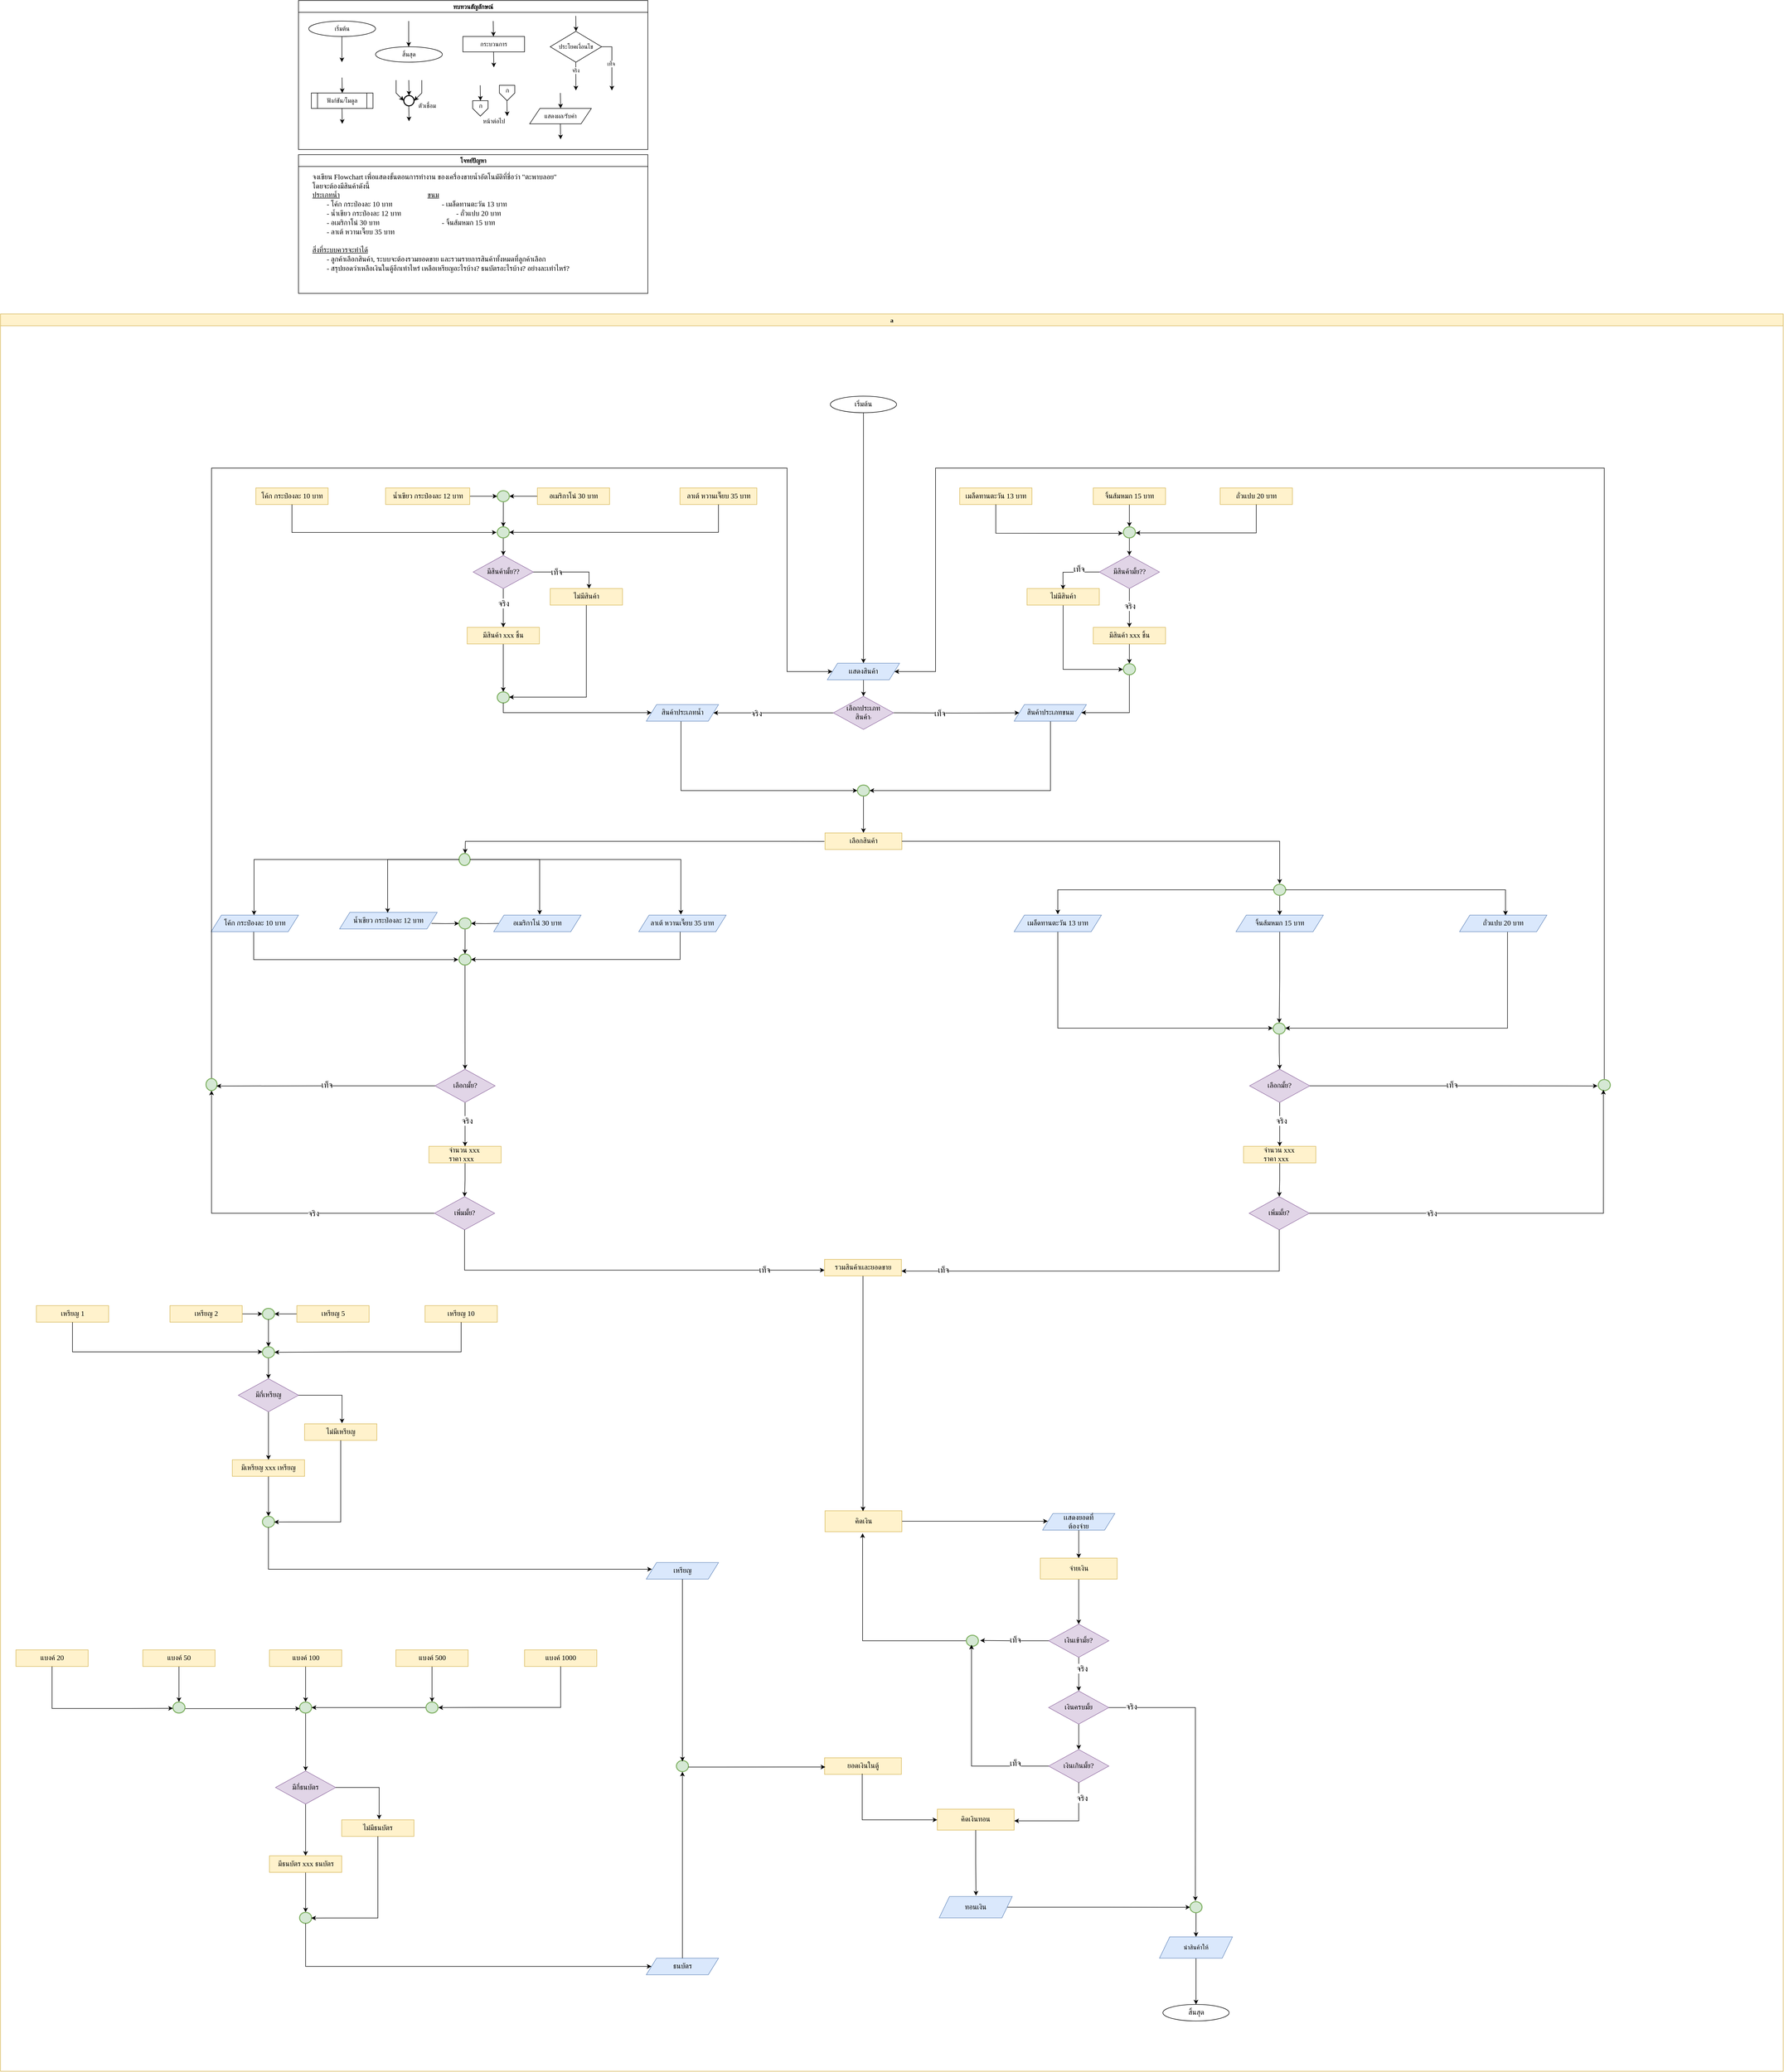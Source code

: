 <mxfile version="27.0.9">
  <diagram id="C5RBs43oDa-KdzZeNtuy" name="Page-1">
    <mxGraphModel dx="3691" dy="1201" grid="1" gridSize="10" guides="1" tooltips="1" connect="0" arrows="1" fold="1" page="1" pageScale="1" pageWidth="827" pageHeight="1169" math="0" shadow="0">
      <root>
        <mxCell id="WIyWlLk6GJQsqaUBKTNV-0" />
        <mxCell id="WIyWlLk6GJQsqaUBKTNV-1" parent="WIyWlLk6GJQsqaUBKTNV-0" />
        <mxCell id="M7CGMbNuYNeq0SnUNNgH-6" value="ทบทวนสัญลักษณ์" style="swimlane;fontFamily=Sarabun;fontSource=https%3A%2F%2Ffonts.googleapis.com%2Fcss%3Ffamily%3DSarabun;" parent="WIyWlLk6GJQsqaUBKTNV-1" vertex="1">
          <mxGeometry x="-760" y="20" width="680" height="290" as="geometry" />
        </mxCell>
        <mxCell id="M7CGMbNuYNeq0SnUNNgH-2" value="&lt;font data-font-src=&quot;https://fonts.googleapis.com/css?family=Sarabun&quot; face=&quot;Sarabun&quot;&gt;เริ่มต้น&lt;/font&gt;" style="ellipse;whiteSpace=wrap;html=1;" parent="M7CGMbNuYNeq0SnUNNgH-6" vertex="1">
          <mxGeometry x="20" y="40" width="130" height="30" as="geometry" />
        </mxCell>
        <mxCell id="M7CGMbNuYNeq0SnUNNgH-5" value="" style="endArrow=classic;html=1;rounded=0;" parent="M7CGMbNuYNeq0SnUNNgH-6" edge="1">
          <mxGeometry width="50" height="50" relative="1" as="geometry">
            <mxPoint x="84.5" y="70" as="sourcePoint" />
            <mxPoint x="84.5" y="120" as="targetPoint" />
          </mxGeometry>
        </mxCell>
        <mxCell id="M7CGMbNuYNeq0SnUNNgH-3" value="&lt;font face=&quot;Sarabun&quot;&gt;สิ้นสุด&lt;/font&gt;" style="ellipse;whiteSpace=wrap;html=1;" parent="M7CGMbNuYNeq0SnUNNgH-6" vertex="1">
          <mxGeometry x="150" y="90" width="130" height="30" as="geometry" />
        </mxCell>
        <mxCell id="M7CGMbNuYNeq0SnUNNgH-4" value="" style="endArrow=classic;html=1;rounded=0;" parent="M7CGMbNuYNeq0SnUNNgH-6" edge="1">
          <mxGeometry width="50" height="50" relative="1" as="geometry">
            <mxPoint x="214.5" y="40" as="sourcePoint" />
            <mxPoint x="214.5" y="90" as="targetPoint" />
          </mxGeometry>
        </mxCell>
        <mxCell id="mvioNwK95yMqdUQ73LqQ-0" value="กระบวนการ" style="rounded=0;whiteSpace=wrap;html=1;fontFamily=Sarabun;fontSource=https%3A%2F%2Ffonts.googleapis.com%2Fcss%3Ffamily%3DSarabun;" parent="M7CGMbNuYNeq0SnUNNgH-6" vertex="1">
          <mxGeometry x="320" y="70" width="120" height="30" as="geometry" />
        </mxCell>
        <mxCell id="mvioNwK95yMqdUQ73LqQ-1" value="" style="endArrow=classic;html=1;rounded=0;" parent="M7CGMbNuYNeq0SnUNNgH-6" edge="1">
          <mxGeometry width="50" height="50" relative="1" as="geometry">
            <mxPoint x="379" y="40" as="sourcePoint" />
            <mxPoint x="379.5" y="70" as="targetPoint" />
          </mxGeometry>
        </mxCell>
        <mxCell id="mvioNwK95yMqdUQ73LqQ-2" value="" style="endArrow=classic;html=1;rounded=0;" parent="M7CGMbNuYNeq0SnUNNgH-6" edge="1">
          <mxGeometry width="50" height="50" relative="1" as="geometry">
            <mxPoint x="379.75" y="100" as="sourcePoint" />
            <mxPoint x="380.25" y="130" as="targetPoint" />
          </mxGeometry>
        </mxCell>
        <mxCell id="mvioNwK95yMqdUQ73LqQ-3" value="ประโยคเงื่อนไข" style="rhombus;whiteSpace=wrap;html=1;fontFamily=Sarabun;fontSource=https%3A%2F%2Ffonts.googleapis.com%2Fcss%3Ffamily%3DSarabun;" parent="M7CGMbNuYNeq0SnUNNgH-6" vertex="1">
          <mxGeometry x="490" y="60" width="100" height="60" as="geometry" />
        </mxCell>
        <mxCell id="mvioNwK95yMqdUQ73LqQ-4" value="" style="endArrow=classic;html=1;rounded=0;" parent="M7CGMbNuYNeq0SnUNNgH-6" edge="1">
          <mxGeometry width="50" height="50" relative="1" as="geometry">
            <mxPoint x="539.71" y="30" as="sourcePoint" />
            <mxPoint x="540.21" y="60" as="targetPoint" />
          </mxGeometry>
        </mxCell>
        <mxCell id="mvioNwK95yMqdUQ73LqQ-5" value="" style="endArrow=classic;html=1;rounded=0;" parent="M7CGMbNuYNeq0SnUNNgH-6" edge="1">
          <mxGeometry width="50" height="50" relative="1" as="geometry">
            <mxPoint x="539.71" y="120" as="sourcePoint" />
            <mxPoint x="540" y="175" as="targetPoint" />
          </mxGeometry>
        </mxCell>
        <mxCell id="mvioNwK95yMqdUQ73LqQ-7" value="จริง" style="edgeLabel;html=1;align=center;verticalAlign=middle;resizable=0;points=[];fontFamily=Sarabun;fontSource=https%3A%2F%2Ffonts.googleapis.com%2Fcss%3Ffamily%3DSarabun;" parent="mvioNwK95yMqdUQ73LqQ-5" vertex="1" connectable="0">
          <mxGeometry x="-0.414" y="-1" relative="1" as="geometry">
            <mxPoint as="offset" />
          </mxGeometry>
        </mxCell>
        <mxCell id="mvioNwK95yMqdUQ73LqQ-6" value="" style="endArrow=classic;html=1;rounded=0;exitX=1;exitY=0.5;exitDx=0;exitDy=0;" parent="M7CGMbNuYNeq0SnUNNgH-6" source="mvioNwK95yMqdUQ73LqQ-3" edge="1">
          <mxGeometry width="50" height="50" relative="1" as="geometry">
            <mxPoint x="620" y="95" as="sourcePoint" />
            <mxPoint x="610" y="175" as="targetPoint" />
            <Array as="points">
              <mxPoint x="610" y="90" />
            </Array>
          </mxGeometry>
        </mxCell>
        <mxCell id="mvioNwK95yMqdUQ73LqQ-8" value="&lt;font data-font-src=&quot;https://fonts.googleapis.com/css?family=Sarabun&quot; face=&quot;Sarabun&quot;&gt;เท็จ&lt;/font&gt;" style="edgeLabel;html=1;align=center;verticalAlign=middle;resizable=0;points=[];" parent="mvioNwK95yMqdUQ73LqQ-6" vertex="1" connectable="0">
          <mxGeometry x="-0.002" y="-2" relative="1" as="geometry">
            <mxPoint as="offset" />
          </mxGeometry>
        </mxCell>
        <mxCell id="mvioNwK95yMqdUQ73LqQ-9" value="&lt;font data-font-src=&quot;https://fonts.googleapis.com/css?family=Sarabun&quot; face=&quot;Sarabun&quot;&gt;ฟังก์ชัน/โมดูล&lt;/font&gt;" style="shape=process;whiteSpace=wrap;html=1;backgroundOutline=1;" parent="M7CGMbNuYNeq0SnUNNgH-6" vertex="1">
          <mxGeometry x="25" y="180" width="120" height="30" as="geometry" />
        </mxCell>
        <mxCell id="mvioNwK95yMqdUQ73LqQ-11" value="" style="endArrow=classic;html=1;rounded=0;" parent="M7CGMbNuYNeq0SnUNNgH-6" edge="1">
          <mxGeometry width="50" height="50" relative="1" as="geometry">
            <mxPoint x="84.71" y="150" as="sourcePoint" />
            <mxPoint x="85.21" y="180" as="targetPoint" />
          </mxGeometry>
        </mxCell>
        <mxCell id="mvioNwK95yMqdUQ73LqQ-12" value="" style="endArrow=classic;html=1;rounded=0;" parent="M7CGMbNuYNeq0SnUNNgH-6" edge="1">
          <mxGeometry width="50" height="50" relative="1" as="geometry">
            <mxPoint x="84.71" y="210" as="sourcePoint" />
            <mxPoint x="85.21" y="240" as="targetPoint" />
          </mxGeometry>
        </mxCell>
        <mxCell id="mvioNwK95yMqdUQ73LqQ-13" value="" style="strokeWidth=2;html=1;shape=mxgraph.flowchart.start_2;whiteSpace=wrap;" parent="M7CGMbNuYNeq0SnUNNgH-6" vertex="1">
          <mxGeometry x="205" y="185" width="20" height="20" as="geometry" />
        </mxCell>
        <mxCell id="mvioNwK95yMqdUQ73LqQ-16" value="" style="endArrow=classic;html=1;rounded=0;" parent="M7CGMbNuYNeq0SnUNNgH-6" edge="1">
          <mxGeometry width="50" height="50" relative="1" as="geometry">
            <mxPoint x="214.71" y="155" as="sourcePoint" />
            <mxPoint x="215.21" y="185" as="targetPoint" />
          </mxGeometry>
        </mxCell>
        <mxCell id="mvioNwK95yMqdUQ73LqQ-17" value="" style="endArrow=classic;html=1;rounded=0;entryX=0;entryY=0.5;entryDx=0;entryDy=0;entryPerimeter=0;" parent="M7CGMbNuYNeq0SnUNNgH-6" target="mvioNwK95yMqdUQ73LqQ-13" edge="1">
          <mxGeometry width="50" height="50" relative="1" as="geometry">
            <mxPoint x="190.0" y="155" as="sourcePoint" />
            <mxPoint x="190.5" y="185" as="targetPoint" />
            <Array as="points">
              <mxPoint x="190" y="180" />
            </Array>
          </mxGeometry>
        </mxCell>
        <mxCell id="mvioNwK95yMqdUQ73LqQ-18" value="" style="endArrow=classic;html=1;rounded=0;entryX=1;entryY=0.5;entryDx=0;entryDy=0;entryPerimeter=0;" parent="M7CGMbNuYNeq0SnUNNgH-6" target="mvioNwK95yMqdUQ73LqQ-13" edge="1">
          <mxGeometry width="50" height="50" relative="1" as="geometry">
            <mxPoint x="240.0" y="155" as="sourcePoint" />
            <mxPoint x="240.5" y="185" as="targetPoint" />
            <Array as="points">
              <mxPoint x="240" y="180" />
            </Array>
          </mxGeometry>
        </mxCell>
        <mxCell id="mvioNwK95yMqdUQ73LqQ-19" value="" style="endArrow=classic;html=1;rounded=0;" parent="M7CGMbNuYNeq0SnUNNgH-6" edge="1">
          <mxGeometry width="50" height="50" relative="1" as="geometry">
            <mxPoint x="214.71" y="205" as="sourcePoint" />
            <mxPoint x="215.21" y="235" as="targetPoint" />
          </mxGeometry>
        </mxCell>
        <mxCell id="mvioNwK95yMqdUQ73LqQ-20" value="&lt;font data-font-src=&quot;https://fonts.googleapis.com/css?family=Sarabun&quot; face=&quot;Sarabun&quot;&gt;ตัวเชื่อม&lt;/font&gt;" style="text;html=1;align=center;verticalAlign=middle;resizable=0;points=[];autosize=1;strokeColor=none;fillColor=none;" parent="M7CGMbNuYNeq0SnUNNgH-6" vertex="1">
          <mxGeometry x="220" y="190" width="60" height="30" as="geometry" />
        </mxCell>
        <mxCell id="mvioNwK95yMqdUQ73LqQ-25" value="" style="endArrow=classic;html=1;rounded=0;" parent="M7CGMbNuYNeq0SnUNNgH-6" edge="1">
          <mxGeometry width="50" height="50" relative="1" as="geometry">
            <mxPoint x="353.71" y="165" as="sourcePoint" />
            <mxPoint x="354.21" y="195" as="targetPoint" />
          </mxGeometry>
        </mxCell>
        <mxCell id="mvioNwK95yMqdUQ73LqQ-21" value="" style="verticalLabelPosition=bottom;verticalAlign=top;html=1;shape=offPageConnector;rounded=0;size=0.5;" parent="M7CGMbNuYNeq0SnUNNgH-6" vertex="1">
          <mxGeometry x="339" y="195" width="30" height="30" as="geometry" />
        </mxCell>
        <mxCell id="mvioNwK95yMqdUQ73LqQ-26" value="" style="endArrow=classic;html=1;rounded=0;" parent="M7CGMbNuYNeq0SnUNNgH-6" edge="1">
          <mxGeometry width="50" height="50" relative="1" as="geometry">
            <mxPoint x="405.71" y="195" as="sourcePoint" />
            <mxPoint x="406.21" y="225" as="targetPoint" />
          </mxGeometry>
        </mxCell>
        <mxCell id="mvioNwK95yMqdUQ73LqQ-27" value="" style="verticalLabelPosition=bottom;verticalAlign=top;html=1;shape=offPageConnector;rounded=0;size=0.5;" parent="M7CGMbNuYNeq0SnUNNgH-6" vertex="1">
          <mxGeometry x="391" y="165" width="30" height="30" as="geometry" />
        </mxCell>
        <mxCell id="mvioNwK95yMqdUQ73LqQ-28" value="หน้าต่อไป" style="text;html=1;align=center;verticalAlign=middle;resizable=0;points=[];autosize=1;strokeColor=none;fillColor=none;fontFamily=Sarabun;fontSource=https%3A%2F%2Ffonts.googleapis.com%2Fcss%3Ffamily%3DSarabun;" parent="M7CGMbNuYNeq0SnUNNgH-6" vertex="1">
          <mxGeometry x="345" y="220" width="70" height="30" as="geometry" />
        </mxCell>
        <mxCell id="mvioNwK95yMqdUQ73LqQ-29" value="ก" style="text;html=1;align=center;verticalAlign=middle;resizable=0;points=[];autosize=1;strokeColor=none;fillColor=none;fontFamily=Sarabun;fontSource=https%3A%2F%2Ffonts.googleapis.com%2Fcss%3Ffamily%3DSarabun;" parent="M7CGMbNuYNeq0SnUNNgH-6" vertex="1">
          <mxGeometry x="339" y="190" width="30" height="30" as="geometry" />
        </mxCell>
        <mxCell id="mvioNwK95yMqdUQ73LqQ-30" value="ก" style="text;html=1;align=center;verticalAlign=middle;resizable=0;points=[];autosize=1;strokeColor=none;fillColor=none;fontFamily=Sarabun;fontSource=https%3A%2F%2Ffonts.googleapis.com%2Fcss%3Ffamily%3DSarabun;" parent="M7CGMbNuYNeq0SnUNNgH-6" vertex="1">
          <mxGeometry x="391" y="160" width="30" height="30" as="geometry" />
        </mxCell>
        <mxCell id="mvioNwK95yMqdUQ73LqQ-32" value="แสดงผล/รับค่า" style="shape=parallelogram;perimeter=parallelogramPerimeter;whiteSpace=wrap;html=1;fixedSize=1;fontFamily=Sarabun;fontSource=https%3A%2F%2Ffonts.googleapis.com%2Fcss%3Ffamily%3DSarabun;" parent="M7CGMbNuYNeq0SnUNNgH-6" vertex="1">
          <mxGeometry x="450" y="210" width="120" height="30" as="geometry" />
        </mxCell>
        <mxCell id="mvioNwK95yMqdUQ73LqQ-33" value="" style="endArrow=classic;html=1;rounded=0;" parent="M7CGMbNuYNeq0SnUNNgH-6" edge="1">
          <mxGeometry width="50" height="50" relative="1" as="geometry">
            <mxPoint x="509.71" y="180" as="sourcePoint" />
            <mxPoint x="510.21" y="210" as="targetPoint" />
          </mxGeometry>
        </mxCell>
        <mxCell id="mvioNwK95yMqdUQ73LqQ-34" value="" style="endArrow=classic;html=1;rounded=0;" parent="M7CGMbNuYNeq0SnUNNgH-6" edge="1">
          <mxGeometry width="50" height="50" relative="1" as="geometry">
            <mxPoint x="509.71" y="240" as="sourcePoint" />
            <mxPoint x="510.21" y="270" as="targetPoint" />
          </mxGeometry>
        </mxCell>
        <mxCell id="mvioNwK95yMqdUQ73LqQ-36" value="a" style="swimlane;fontFamily=Sarabun;fontSource=https%3A%2F%2Ffonts.googleapis.com%2Fcss%3Ffamily%3DSarabun;fillColor=#fff2cc;strokeColor=#d6b656;movable=1;resizable=1;rotatable=1;deletable=1;editable=1;locked=0;connectable=1;" parent="WIyWlLk6GJQsqaUBKTNV-1" vertex="1">
          <mxGeometry x="-1340" y="630" width="3470" height="3420" as="geometry" />
        </mxCell>
        <mxCell id="FDG-spMpAtxuiE31F05w-5" style="edgeStyle=orthogonalEdgeStyle;rounded=0;orthogonalLoop=1;jettySize=auto;html=1;entryX=0.5;entryY=0;entryDx=0;entryDy=0;" parent="mvioNwK95yMqdUQ73LqQ-36" source="mvioNwK95yMqdUQ73LqQ-35" target="FDG-spMpAtxuiE31F05w-4" edge="1">
          <mxGeometry relative="1" as="geometry" />
        </mxCell>
        <mxCell id="mvioNwK95yMqdUQ73LqQ-35" value="&lt;font style=&quot;font-size: 14px;&quot; data-font-src=&quot;https://fonts.googleapis.com/css?family=Sarabun&quot; face=&quot;Sarabun&quot;&gt;เริ่มต้น&lt;/font&gt;" style="ellipse;whiteSpace=wrap;html=1;" parent="mvioNwK95yMqdUQ73LqQ-36" vertex="1">
          <mxGeometry x="1615.224" y="160.0" width="128.919" height="32.195" as="geometry" />
        </mxCell>
        <mxCell id="jXiemXhL1e9ReI7agbX2-51" value="" style="edgeStyle=orthogonalEdgeStyle;rounded=0;orthogonalLoop=1;jettySize=auto;html=1;" parent="mvioNwK95yMqdUQ73LqQ-36" target="FDG-spMpAtxuiE31F05w-7" edge="1">
          <mxGeometry relative="1" as="geometry">
            <mxPoint x="1738.289" y="776.209" as="sourcePoint" />
            <mxPoint x="1881.482" y="781.821" as="targetPoint" />
          </mxGeometry>
        </mxCell>
        <mxCell id="jXiemXhL1e9ReI7agbX2-53" value="&lt;font style=&quot;font-size: 16px;&quot;&gt;เท็จ&lt;/font&gt;" style="edgeLabel;html=1;align=center;verticalAlign=middle;resizable=0;points=[];" parent="jXiemXhL1e9ReI7agbX2-51" vertex="1" connectable="0">
          <mxGeometry x="-0.288" relative="1" as="geometry">
            <mxPoint x="2" as="offset" />
          </mxGeometry>
        </mxCell>
        <mxCell id="jXiemXhL1e9ReI7agbX2-59" value="" style="edgeStyle=orthogonalEdgeStyle;rounded=0;orthogonalLoop=1;jettySize=auto;html=1;" parent="mvioNwK95yMqdUQ73LqQ-36" source="FDG-spMpAtxuiE31F05w-2" target="FDG-spMpAtxuiE31F05w-8" edge="1">
          <mxGeometry relative="1" as="geometry">
            <mxPoint x="1574.203" y="776.358" as="targetPoint" />
          </mxGeometry>
        </mxCell>
        <mxCell id="jXiemXhL1e9ReI7agbX2-60" value="&lt;font style=&quot;font-size: 16px;&quot;&gt;จริง&lt;/font&gt;" style="edgeLabel;html=1;align=center;verticalAlign=middle;resizable=0;points=[];" parent="jXiemXhL1e9ReI7agbX2-59" vertex="1" connectable="0">
          <mxGeometry x="0.286" relative="1" as="geometry">
            <mxPoint as="offset" />
          </mxGeometry>
        </mxCell>
        <mxCell id="FDG-spMpAtxuiE31F05w-2" value="&lt;font style=&quot;font-size: 14px;&quot;&gt;เลือกประเภท&lt;/font&gt;&lt;div&gt;&lt;font style=&quot;font-size: 14px;&quot;&gt;สินค้า&lt;/font&gt;&lt;font style=&quot;font-size: 6px;&quot;&gt;?&lt;/font&gt;&lt;/div&gt;" style="rhombus;whiteSpace=wrap;html=1;fontFamily=Sarabun;fontSource=https%3A%2F%2Ffonts.googleapis.com%2Fcss%3Ffamily%3DSarabun;fillColor=#e1d5e7;strokeColor=#9673a6;" parent="mvioNwK95yMqdUQ73LqQ-36" vertex="1">
          <mxGeometry x="1621.082" y="744.172" width="117.199" height="64.391" as="geometry" />
        </mxCell>
        <mxCell id="FDG-spMpAtxuiE31F05w-6" style="edgeStyle=orthogonalEdgeStyle;rounded=0;orthogonalLoop=1;jettySize=auto;html=1;entryX=0.5;entryY=0;entryDx=0;entryDy=0;" parent="mvioNwK95yMqdUQ73LqQ-36" source="FDG-spMpAtxuiE31F05w-4" target="FDG-spMpAtxuiE31F05w-2" edge="1">
          <mxGeometry relative="1" as="geometry" />
        </mxCell>
        <mxCell id="FDG-spMpAtxuiE31F05w-4" value="&lt;font style=&quot;font-size: 14px;&quot;&gt;เเสดงสินค้า&lt;/font&gt;" style="shape=parallelogram;perimeter=parallelogramPerimeter;whiteSpace=wrap;html=1;fixedSize=1;fontFamily=Sarabun;fontSource=https%3A%2F%2Ffonts.googleapis.com%2Fcss%3Ffamily%3DSarabun;fillColor=#dae8fc;strokeColor=#6c8ebf;" parent="mvioNwK95yMqdUQ73LqQ-36" vertex="1">
          <mxGeometry x="1609.362" y="679.781" width="140.639" height="32.195" as="geometry" />
        </mxCell>
        <mxCell id="jXiemXhL1e9ReI7agbX2-55" style="edgeStyle=orthogonalEdgeStyle;rounded=0;orthogonalLoop=1;jettySize=auto;html=1;entryX=1;entryY=0.5;entryDx=0;entryDy=0;entryPerimeter=0;exitX=0.503;exitY=0.968;exitDx=0;exitDy=0;exitPerimeter=0;" parent="mvioNwK95yMqdUQ73LqQ-36" source="FDG-spMpAtxuiE31F05w-7" target="jXiemXhL1e9ReI7agbX2-0" edge="1">
          <mxGeometry relative="1" as="geometry">
            <mxPoint x="1930.549" y="927.565" as="targetPoint" />
            <mxPoint x="2043.73" y="890.0" as="sourcePoint" />
            <Array as="points">
              <mxPoint x="2044" y="928" />
            </Array>
          </mxGeometry>
        </mxCell>
        <mxCell id="FDG-spMpAtxuiE31F05w-7" value="&lt;font style=&quot;font-size: 14px;&quot;&gt;สินค้าประเภทขนม&lt;/font&gt;" style="shape=parallelogram;perimeter=parallelogramPerimeter;whiteSpace=wrap;html=1;fixedSize=1;fontFamily=Sarabun;fontSource=https%3A%2F%2Ffonts.googleapis.com%2Fcss%3Ffamily%3DSarabun;fillColor=#dae8fc;strokeColor=#6c8ebf;" parent="mvioNwK95yMqdUQ73LqQ-36" vertex="1">
          <mxGeometry x="1972.992" y="760.264" width="140.639" height="32.195" as="geometry" />
        </mxCell>
        <mxCell id="jXiemXhL1e9ReI7agbX2-65" style="edgeStyle=orthogonalEdgeStyle;rounded=0;orthogonalLoop=1;jettySize=auto;html=1;entryX=0;entryY=0.5;entryDx=0;entryDy=0;entryPerimeter=0;exitX=0.48;exitY=0.946;exitDx=0;exitDy=0;exitPerimeter=0;" parent="mvioNwK95yMqdUQ73LqQ-36" source="FDG-spMpAtxuiE31F05w-8" target="jXiemXhL1e9ReI7agbX2-0" edge="1">
          <mxGeometry relative="1" as="geometry">
            <mxPoint x="1430.294" y="927.565" as="targetPoint" />
            <mxPoint x="1324.026" y="890.0" as="sourcePoint" />
            <Array as="points">
              <mxPoint x="1325" y="928" />
            </Array>
          </mxGeometry>
        </mxCell>
        <mxCell id="FDG-spMpAtxuiE31F05w-8" value="&lt;font style=&quot;font-size: 14px;&quot;&gt;สินค้าประเภทน้ำ&lt;/font&gt;" style="shape=parallelogram;perimeter=parallelogramPerimeter;whiteSpace=wrap;html=1;fixedSize=1;fontFamily=Sarabun;fontSource=https%3A%2F%2Ffonts.googleapis.com%2Fcss%3Ffamily%3DSarabun;fillColor=#dae8fc;strokeColor=#6c8ebf;" parent="mvioNwK95yMqdUQ73LqQ-36" vertex="1">
          <mxGeometry x="1257.025" y="760.264" width="140.639" height="32.195" as="geometry" />
        </mxCell>
        <mxCell id="MdXGqHSzA5zb5MOoVlNp-120" value="" style="edgeStyle=orthogonalEdgeStyle;rounded=0;orthogonalLoop=1;jettySize=auto;html=1;" parent="mvioNwK95yMqdUQ73LqQ-36" source="jXiemXhL1e9ReI7agbX2-0" target="MdXGqHSzA5zb5MOoVlNp-91" edge="1">
          <mxGeometry relative="1" as="geometry" />
        </mxCell>
        <mxCell id="jXiemXhL1e9ReI7agbX2-0" value="" style="strokeWidth=2;html=1;shape=mxgraph.flowchart.start_2;whiteSpace=wrap;fillColor=#d5e8d4;strokeColor=#82b366;" parent="mvioNwK95yMqdUQ73LqQ-36" vertex="1">
          <mxGeometry x="1667.962" y="916.834" width="23.44" height="21.464" as="geometry" />
        </mxCell>
        <mxCell id="jXiemXhL1e9ReI7agbX2-73" value="&lt;span style=&quot;text-align: left; text-wrap-mode: nowrap;&quot;&gt;&lt;font style=&quot;font-size: 14px;&quot;&gt;โค้ก กระป๋องละ 10 บาท&lt;/font&gt;&lt;/span&gt;" style="rounded=0;whiteSpace=wrap;html=1;fontFamily=Sarabun;fontSource=https%3A%2F%2Ffonts.googleapis.com%2Fcss%3Ffamily%3DSarabun;fillColor=#fff2cc;strokeColor=#d6b656;" parent="mvioNwK95yMqdUQ73LqQ-36" vertex="1">
          <mxGeometry x="497" y="338.623" width="140.639" height="32.195" as="geometry" />
        </mxCell>
        <mxCell id="MdXGqHSzA5zb5MOoVlNp-230" value="" style="edgeStyle=orthogonalEdgeStyle;rounded=0;orthogonalLoop=1;jettySize=auto;html=1;" parent="mvioNwK95yMqdUQ73LqQ-36" source="jXiemXhL1e9ReI7agbX2-74" target="MdXGqHSzA5zb5MOoVlNp-228" edge="1">
          <mxGeometry relative="1" as="geometry" />
        </mxCell>
        <mxCell id="jXiemXhL1e9ReI7agbX2-74" value="&lt;span style=&quot;text-align: left; text-wrap-mode: nowrap;&quot;&gt;&lt;font style=&quot;font-size: 14px;&quot;&gt;น้ำเขียว กระป๋องละ 12 บาท&lt;/font&gt;&lt;/span&gt;" style="rounded=0;whiteSpace=wrap;html=1;fontFamily=Sarabun;fontSource=https%3A%2F%2Ffonts.googleapis.com%2Fcss%3Ffamily%3DSarabun;fillColor=#fff2cc;strokeColor=#d6b656;" parent="mvioNwK95yMqdUQ73LqQ-36" vertex="1">
          <mxGeometry x="749.54" y="338.62" width="163.82" height="32.2" as="geometry" />
        </mxCell>
        <mxCell id="jXiemXhL1e9ReI7agbX2-111" value="" style="edgeStyle=orthogonalEdgeStyle;rounded=0;orthogonalLoop=1;jettySize=auto;html=1;" parent="mvioNwK95yMqdUQ73LqQ-36" source="MdXGqHSzA5zb5MOoVlNp-226" target="jXiemXhL1e9ReI7agbX2-105" edge="1">
          <mxGeometry relative="1" as="geometry" />
        </mxCell>
        <mxCell id="MdXGqHSzA5zb5MOoVlNp-229" value="" style="edgeStyle=orthogonalEdgeStyle;rounded=0;orthogonalLoop=1;jettySize=auto;html=1;" parent="mvioNwK95yMqdUQ73LqQ-36" source="jXiemXhL1e9ReI7agbX2-75" target="MdXGqHSzA5zb5MOoVlNp-228" edge="1">
          <mxGeometry relative="1" as="geometry" />
        </mxCell>
        <mxCell id="jXiemXhL1e9ReI7agbX2-75" value="&lt;span style=&quot;text-align: left; text-wrap-mode: nowrap;&quot;&gt;&lt;font style=&quot;font-size: 14px;&quot;&gt;อเมริกาโน่ 30 บาท&lt;/font&gt;&lt;/span&gt;" style="rounded=0;whiteSpace=wrap;html=1;fontFamily=Sarabun;fontSource=https%3A%2F%2Ffonts.googleapis.com%2Fcss%3Ffamily%3DSarabun;fillColor=#fff2cc;strokeColor=#d6b656;" parent="mvioNwK95yMqdUQ73LqQ-36" vertex="1">
          <mxGeometry x="1044.954" y="338.623" width="140.639" height="32.195" as="geometry" />
        </mxCell>
        <mxCell id="jXiemXhL1e9ReI7agbX2-76" value="&lt;span style=&quot;text-align: left; text-wrap-mode: nowrap;&quot;&gt;&lt;font style=&quot;font-size: 14px;&quot;&gt;ลาเต้ หวานเจี๊ยบ 35 บาท&lt;/font&gt;&lt;/span&gt;" style="rounded=0;whiteSpace=wrap;html=1;fontFamily=Sarabun;fontSource=https%3A%2F%2Ffonts.googleapis.com%2Fcss%3Ffamily%3DSarabun;fillColor=#fff2cc;strokeColor=#d6b656;" parent="mvioNwK95yMqdUQ73LqQ-36" vertex="1">
          <mxGeometry x="1322.58" y="338.62" width="149.58" height="32.2" as="geometry" />
        </mxCell>
        <mxCell id="jXiemXhL1e9ReI7agbX2-77" value="&lt;span style=&quot;text-align: left; text-wrap-mode: nowrap;&quot;&gt;&lt;font style=&quot;font-size: 14px;&quot;&gt;เมล็ดทานตะวัน 13 บาท&lt;/font&gt;&lt;/span&gt;" style="rounded=0;whiteSpace=wrap;html=1;fontFamily=Sarabun;fontSource=https%3A%2F%2Ffonts.googleapis.com%2Fcss%3Ffamily%3DSarabun;fillColor=#fff2cc;strokeColor=#d6b656;" parent="mvioNwK95yMqdUQ73LqQ-36" vertex="1">
          <mxGeometry x="1867.001" y="338.623" width="140.639" height="32.195" as="geometry" />
        </mxCell>
        <mxCell id="MdXGqHSzA5zb5MOoVlNp-215" value="" style="edgeStyle=orthogonalEdgeStyle;rounded=0;orthogonalLoop=1;jettySize=auto;html=1;" parent="mvioNwK95yMqdUQ73LqQ-36" source="jXiemXhL1e9ReI7agbX2-79" target="MdXGqHSzA5zb5MOoVlNp-214" edge="1">
          <mxGeometry relative="1" as="geometry" />
        </mxCell>
        <mxCell id="jXiemXhL1e9ReI7agbX2-79" value="&lt;span style=&quot;text-align: left; text-wrap-mode: nowrap;&quot;&gt;&lt;font style=&quot;font-size: 14px;&quot;&gt;จิ้นส้มหมก 15 บาท&lt;/font&gt;&lt;/span&gt;" style="rounded=0;whiteSpace=wrap;html=1;fontFamily=Sarabun;fontSource=https%3A%2F%2Ffonts.googleapis.com%2Fcss%3Ffamily%3DSarabun;fillColor=#fff2cc;strokeColor=#d6b656;" parent="mvioNwK95yMqdUQ73LqQ-36" vertex="1">
          <mxGeometry x="2126.995" y="338.623" width="140.639" height="32.195" as="geometry" />
        </mxCell>
        <mxCell id="jXiemXhL1e9ReI7agbX2-78" value="&lt;span style=&quot;text-align: left; text-wrap-mode: nowrap;&quot;&gt;&lt;font style=&quot;font-size: 14px;&quot;&gt;ถั่วแปบ 20 บาท&lt;/font&gt;&lt;/span&gt;" style="rounded=0;whiteSpace=wrap;html=1;fontFamily=Sarabun;fontSource=https%3A%2F%2Ffonts.googleapis.com%2Fcss%3Ffamily%3DSarabun;fillColor=#fff2cc;strokeColor=#d6b656;" parent="mvioNwK95yMqdUQ73LqQ-36" vertex="1">
          <mxGeometry x="2374.001" y="338.623" width="140.639" height="32.195" as="geometry" />
        </mxCell>
        <mxCell id="MdXGqHSzA5zb5MOoVlNp-46" value="" style="edgeStyle=orthogonalEdgeStyle;rounded=0;orthogonalLoop=1;jettySize=auto;html=1;" parent="mvioNwK95yMqdUQ73LqQ-36" source="jXiemXhL1e9ReI7agbX2-105" target="MdXGqHSzA5zb5MOoVlNp-10" edge="1">
          <mxGeometry relative="1" as="geometry" />
        </mxCell>
        <mxCell id="jXiemXhL1e9ReI7agbX2-105" value="&lt;span style=&quot;font-size: 14px;&quot;&gt;มีสินค้ามั้ย??&lt;/span&gt;" style="rhombus;whiteSpace=wrap;html=1;fontFamily=Sarabun;fontSource=https%3A%2F%2Ffonts.googleapis.com%2Fcss%3Ffamily%3DSarabun;fillColor=#e1d5e7;strokeColor=#9673a6;" parent="mvioNwK95yMqdUQ73LqQ-36" vertex="1">
          <mxGeometry x="920.005" y="470.003" width="117.199" height="64.391" as="geometry" />
        </mxCell>
        <mxCell id="MdXGqHSzA5zb5MOoVlNp-49" value="" style="edgeStyle=orthogonalEdgeStyle;rounded=0;orthogonalLoop=1;jettySize=auto;html=1;" parent="mvioNwK95yMqdUQ73LqQ-36" source="jXiemXhL1e9ReI7agbX2-108" target="MdXGqHSzA5zb5MOoVlNp-13" edge="1">
          <mxGeometry relative="1" as="geometry" />
        </mxCell>
        <mxCell id="jXiemXhL1e9ReI7agbX2-108" value="&lt;span style=&quot;font-size: 14px;&quot;&gt;มีสินค้ามั้ย??&lt;/span&gt;" style="rhombus;whiteSpace=wrap;html=1;fontFamily=Sarabun;fontSource=https%3A%2F%2Ffonts.googleapis.com%2Fcss%3Ffamily%3DSarabun;fillColor=#e1d5e7;strokeColor=#9673a6;" parent="mvioNwK95yMqdUQ73LqQ-36" vertex="1">
          <mxGeometry x="2138.716" y="470.003" width="117.199" height="64.391" as="geometry" />
        </mxCell>
        <mxCell id="MdXGqHSzA5zb5MOoVlNp-223" value="" style="edgeStyle=orthogonalEdgeStyle;rounded=0;orthogonalLoop=1;jettySize=auto;html=1;" parent="mvioNwK95yMqdUQ73LqQ-36" source="MdXGqHSzA5zb5MOoVlNp-10" target="MdXGqHSzA5zb5MOoVlNp-222" edge="1">
          <mxGeometry relative="1" as="geometry" />
        </mxCell>
        <mxCell id="MdXGqHSzA5zb5MOoVlNp-10" value="&lt;span style=&quot;font-size: 14px; text-align: left; text-wrap-mode: nowrap;&quot;&gt;มีสินค้า xxx ชิ้น&lt;/span&gt;" style="rounded=0;whiteSpace=wrap;html=1;fontFamily=Sarabun;fontSource=https%3A%2F%2Ffonts.googleapis.com%2Fcss%3Ffamily%3DSarabun;fillColor=#fff2cc;strokeColor=#d6b656;" parent="mvioNwK95yMqdUQ73LqQ-36" vertex="1">
          <mxGeometry x="908.28" y="609.96" width="140.639" height="32.195" as="geometry" />
        </mxCell>
        <mxCell id="MdXGqHSzA5zb5MOoVlNp-213" value="" style="edgeStyle=orthogonalEdgeStyle;rounded=0;orthogonalLoop=1;jettySize=auto;html=1;" parent="mvioNwK95yMqdUQ73LqQ-36" source="MdXGqHSzA5zb5MOoVlNp-13" target="MdXGqHSzA5zb5MOoVlNp-76" edge="1">
          <mxGeometry relative="1" as="geometry" />
        </mxCell>
        <mxCell id="MdXGqHSzA5zb5MOoVlNp-13" value="&lt;span style=&quot;font-size: 14px; text-align: left; text-wrap-mode: nowrap;&quot;&gt;มีสินค้า xxx ชิ้น&lt;/span&gt;" style="rounded=0;whiteSpace=wrap;html=1;fontFamily=Sarabun;fontSource=https%3A%2F%2Ffonts.googleapis.com%2Fcss%3Ffamily%3DSarabun;fillColor=#fff2cc;strokeColor=#d6b656;" parent="mvioNwK95yMqdUQ73LqQ-36" vertex="1">
          <mxGeometry x="2127" y="609.96" width="140.639" height="32.195" as="geometry" />
        </mxCell>
        <mxCell id="MdXGqHSzA5zb5MOoVlNp-16" value="&lt;span style=&quot;font-size: 14px; text-align: left;&quot;&gt;ไม่มีสินค้า&lt;/span&gt;" style="rounded=0;whiteSpace=wrap;html=1;fontFamily=Sarabun;fontSource=https%3A%2F%2Ffonts.googleapis.com%2Fcss%3Ffamily%3DSarabun;fillColor=#fff2cc;strokeColor=#d6b656;" parent="mvioNwK95yMqdUQ73LqQ-36" vertex="1">
          <mxGeometry x="1070" y="534.39" width="140.639" height="32.195" as="geometry" />
        </mxCell>
        <mxCell id="MdXGqHSzA5zb5MOoVlNp-212" style="edgeStyle=orthogonalEdgeStyle;rounded=0;orthogonalLoop=1;jettySize=auto;html=1;entryX=-0.027;entryY=0.515;entryDx=0;entryDy=0;entryPerimeter=0;" parent="mvioNwK95yMqdUQ73LqQ-36" source="MdXGqHSzA5zb5MOoVlNp-18" target="MdXGqHSzA5zb5MOoVlNp-76" edge="1">
          <mxGeometry relative="1" as="geometry">
            <mxPoint x="2180" y="695.73" as="targetPoint" />
            <Array as="points">
              <mxPoint x="2068" y="691.73" />
            </Array>
          </mxGeometry>
        </mxCell>
        <mxCell id="MdXGqHSzA5zb5MOoVlNp-18" value="&lt;span style=&quot;font-size: 14px; text-align: left;&quot;&gt;ไม่มีสินค้า&lt;/span&gt;" style="rounded=0;whiteSpace=wrap;html=1;fontFamily=Sarabun;fontSource=https%3A%2F%2Ffonts.googleapis.com%2Fcss%3Ffamily%3DSarabun;fillColor=#fff2cc;strokeColor=#d6b656;" parent="mvioNwK95yMqdUQ73LqQ-36" vertex="1">
          <mxGeometry x="1998.08" y="534.39" width="140.639" height="32.195" as="geometry" />
        </mxCell>
        <mxCell id="MdXGqHSzA5zb5MOoVlNp-80" style="edgeStyle=orthogonalEdgeStyle;rounded=0;orthogonalLoop=1;jettySize=auto;html=1;" parent="mvioNwK95yMqdUQ73LqQ-36" source="MdXGqHSzA5zb5MOoVlNp-76" target="FDG-spMpAtxuiE31F05w-7" edge="1">
          <mxGeometry relative="1" as="geometry">
            <mxPoint x="2117" y="770" as="targetPoint" />
            <Array as="points">
              <mxPoint x="2197" y="776" />
            </Array>
          </mxGeometry>
        </mxCell>
        <mxCell id="MdXGqHSzA5zb5MOoVlNp-76" value="" style="strokeWidth=2;html=1;shape=mxgraph.flowchart.start_2;whiteSpace=wrap;fillColor=#d5e8d4;strokeColor=#82b366;" parent="mvioNwK95yMqdUQ73LqQ-36" vertex="1">
          <mxGeometry x="2185.6" y="680.64" width="23.44" height="21.464" as="geometry" />
        </mxCell>
        <mxCell id="MdXGqHSzA5zb5MOoVlNp-84" value="&lt;span style=&quot;font-size: 16px;&quot;&gt;จริง&lt;/span&gt;" style="edgeLabel;html=1;align=center;verticalAlign=middle;resizable=0;points=[];" parent="mvioNwK95yMqdUQ73LqQ-36" vertex="1" connectable="0">
          <mxGeometry x="2169.05" y="550.49" as="geometry">
            <mxPoint x="29" y="17" as="offset" />
          </mxGeometry>
        </mxCell>
        <mxCell id="MdXGqHSzA5zb5MOoVlNp-91" value="&lt;div style=&quot;text-align: left;&quot;&gt;&lt;span style=&quot;font-size: 14px; text-wrap-mode: nowrap;&quot;&gt;เลือกสินค้า&lt;/span&gt;&lt;/div&gt;" style="rounded=0;whiteSpace=wrap;html=1;fontFamily=Sarabun;fontSource=https%3A%2F%2Ffonts.googleapis.com%2Fcss%3Ffamily%3DSarabun;fillColor=#fff2cc;strokeColor=#d6b656;" parent="mvioNwK95yMqdUQ73LqQ-36" vertex="1">
          <mxGeometry x="1604.89" y="1010.05" width="149.58" height="32.2" as="geometry" />
        </mxCell>
        <mxCell id="MdXGqHSzA5zb5MOoVlNp-191" value="" style="edgeStyle=orthogonalEdgeStyle;rounded=0;orthogonalLoop=1;jettySize=auto;html=1;" parent="mvioNwK95yMqdUQ73LqQ-36" source="MdXGqHSzA5zb5MOoVlNp-104" target="MdXGqHSzA5zb5MOoVlNp-190" edge="1">
          <mxGeometry relative="1" as="geometry" />
        </mxCell>
        <mxCell id="MdXGqHSzA5zb5MOoVlNp-104" value="&lt;div style=&quot;text-align: left;&quot;&gt;&lt;span style=&quot;background-color: transparent; color: light-dark(rgb(0, 0, 0), rgb(255, 255, 255)); font-size: 14px; text-wrap-mode: nowrap;&quot;&gt;จำนวน xxx&amp;nbsp;&lt;/span&gt;&lt;/div&gt;&lt;div style=&quot;text-align: left;&quot;&gt;&lt;span style=&quot;font-size: 14px; text-wrap-mode: nowrap;&quot;&gt;ราคา xxx&lt;/span&gt;&lt;/div&gt;" style="rounded=0;whiteSpace=wrap;html=1;fontFamily=Sarabun;fontSource=https%3A%2F%2Ffonts.googleapis.com%2Fcss%3Ffamily%3DSarabun;fillColor=#fff2cc;strokeColor=#d6b656;" parent="mvioNwK95yMqdUQ73LqQ-36" vertex="1">
          <mxGeometry x="2419.555" y="1620.003" width="140.639" height="32.195" as="geometry" />
        </mxCell>
        <mxCell id="MdXGqHSzA5zb5MOoVlNp-162" value="" style="edgeStyle=orthogonalEdgeStyle;rounded=0;orthogonalLoop=1;jettySize=auto;html=1;" parent="mvioNwK95yMqdUQ73LqQ-36" source="MdXGqHSzA5zb5MOoVlNp-145" target="MdXGqHSzA5zb5MOoVlNp-160" edge="1">
          <mxGeometry relative="1" as="geometry" />
        </mxCell>
        <mxCell id="MdXGqHSzA5zb5MOoVlNp-145" value="" style="strokeWidth=2;html=1;shape=mxgraph.flowchart.start_2;whiteSpace=wrap;fillColor=#d5e8d4;strokeColor=#82b366;" parent="mvioNwK95yMqdUQ73LqQ-36" vertex="1">
          <mxGeometry x="2478.15" y="1110" width="23.44" height="21.464" as="geometry" />
        </mxCell>
        <mxCell id="MdXGqHSzA5zb5MOoVlNp-151" value="" style="edgeStyle=orthogonalEdgeStyle;rounded=0;orthogonalLoop=1;jettySize=auto;html=1;" parent="mvioNwK95yMqdUQ73LqQ-36" source="MdXGqHSzA5zb5MOoVlNp-146" target="MdXGqHSzA5zb5MOoVlNp-104" edge="1">
          <mxGeometry relative="1" as="geometry" />
        </mxCell>
        <mxCell id="MdXGqHSzA5zb5MOoVlNp-146" value="&lt;span style=&quot;font-size: 14px;&quot;&gt;เลือกมั้ย?&lt;/span&gt;" style="rhombus;whiteSpace=wrap;html=1;fontFamily=Sarabun;fontSource=https%3A%2F%2Ffonts.googleapis.com%2Fcss%3Ffamily%3DSarabun;fillColor=#e1d5e7;strokeColor=#9673a6;" parent="mvioNwK95yMqdUQ73LqQ-36" vertex="1">
          <mxGeometry x="2431.28" y="1470" width="117.199" height="64.391" as="geometry" />
        </mxCell>
        <mxCell id="MdXGqHSzA5zb5MOoVlNp-158" value="" style="edgeStyle=orthogonalEdgeStyle;rounded=0;orthogonalLoop=1;jettySize=auto;html=1;entryX=-0.033;entryY=0.487;entryDx=0;entryDy=0;entryPerimeter=0;" parent="mvioNwK95yMqdUQ73LqQ-36" source="MdXGqHSzA5zb5MOoVlNp-157" target="MdXGqHSzA5zb5MOoVlNp-187" edge="1">
          <mxGeometry relative="1" as="geometry">
            <mxPoint x="2440" y="1400" as="targetPoint" />
            <Array as="points">
              <mxPoint x="2058" y="1390" />
              <mxPoint x="2477" y="1390" />
            </Array>
          </mxGeometry>
        </mxCell>
        <mxCell id="MdXGqHSzA5zb5MOoVlNp-157" value="&lt;span style=&quot;font-size: 14px; text-align: left; text-wrap-mode: nowrap;&quot;&gt;เมล็ดทานตะวัน 13 บาท&lt;/span&gt;" style="shape=parallelogram;perimeter=parallelogramPerimeter;whiteSpace=wrap;html=1;fixedSize=1;fontFamily=Sarabun;fontSource=https%3A%2F%2Ffonts.googleapis.com%2Fcss%3Ffamily%3DSarabun;fillColor=#dae8fc;strokeColor=#6c8ebf;" parent="mvioNwK95yMqdUQ73LqQ-36" vertex="1">
          <mxGeometry x="1972.99" y="1170" width="170" height="32.2" as="geometry" />
        </mxCell>
        <mxCell id="MdXGqHSzA5zb5MOoVlNp-159" style="edgeStyle=orthogonalEdgeStyle;rounded=0;orthogonalLoop=1;jettySize=auto;html=1;entryX=0.5;entryY=-0.049;entryDx=0;entryDy=0;entryPerimeter=0;" parent="mvioNwK95yMqdUQ73LqQ-36" source="MdXGqHSzA5zb5MOoVlNp-145" target="MdXGqHSzA5zb5MOoVlNp-157" edge="1">
          <mxGeometry relative="1" as="geometry" />
        </mxCell>
        <mxCell id="MdXGqHSzA5zb5MOoVlNp-188" value="" style="edgeStyle=orthogonalEdgeStyle;rounded=0;orthogonalLoop=1;jettySize=auto;html=1;" parent="mvioNwK95yMqdUQ73LqQ-36" source="MdXGqHSzA5zb5MOoVlNp-160" target="MdXGqHSzA5zb5MOoVlNp-187" edge="1">
          <mxGeometry relative="1" as="geometry" />
        </mxCell>
        <mxCell id="MdXGqHSzA5zb5MOoVlNp-160" value="&lt;span style=&quot;font-size: 14px; text-align: left; text-wrap-mode: nowrap;&quot;&gt;จิ้นส้มหมก 15 บาท&lt;/span&gt;" style="shape=parallelogram;perimeter=parallelogramPerimeter;whiteSpace=wrap;html=1;fixedSize=1;fontFamily=Sarabun;fontSource=https%3A%2F%2Ffonts.googleapis.com%2Fcss%3Ffamily%3DSarabun;fillColor=#dae8fc;strokeColor=#6c8ebf;" parent="mvioNwK95yMqdUQ73LqQ-36" vertex="1">
          <mxGeometry x="2404.87" y="1170" width="170" height="32.2" as="geometry" />
        </mxCell>
        <mxCell id="MdXGqHSzA5zb5MOoVlNp-165" value="" style="edgeStyle=orthogonalEdgeStyle;rounded=0;orthogonalLoop=1;jettySize=auto;html=1;entryX=1.074;entryY=0.464;entryDx=0;entryDy=0;entryPerimeter=0;exitX=0.549;exitY=1.018;exitDx=0;exitDy=0;exitPerimeter=0;" parent="mvioNwK95yMqdUQ73LqQ-36" source="MdXGqHSzA5zb5MOoVlNp-161" edge="1">
          <mxGeometry relative="1" as="geometry">
            <mxPoint x="2918.21" y="1280" as="sourcePoint" />
            <mxPoint x="2500.714" y="1389.959" as="targetPoint" />
            <Array as="points">
              <mxPoint x="2933" y="1390" />
            </Array>
          </mxGeometry>
        </mxCell>
        <mxCell id="MdXGqHSzA5zb5MOoVlNp-161" value="&lt;span style=&quot;font-size: 14px; text-align: left; text-wrap-mode: nowrap;&quot;&gt;ถั่วแปบ 20 บาท&lt;/span&gt;" style="shape=parallelogram;perimeter=parallelogramPerimeter;whiteSpace=wrap;html=1;fixedSize=1;fontFamily=Sarabun;fontSource=https%3A%2F%2Ffonts.googleapis.com%2Fcss%3Ffamily%3DSarabun;fillColor=#dae8fc;strokeColor=#6c8ebf;" parent="mvioNwK95yMqdUQ73LqQ-36" vertex="1">
          <mxGeometry x="2840" y="1170" width="170" height="32.2" as="geometry" />
        </mxCell>
        <mxCell id="MdXGqHSzA5zb5MOoVlNp-163" style="edgeStyle=orthogonalEdgeStyle;rounded=0;orthogonalLoop=1;jettySize=auto;html=1;entryX=0.526;entryY=0.015;entryDx=0;entryDy=0;entryPerimeter=0;" parent="mvioNwK95yMqdUQ73LqQ-36" source="MdXGqHSzA5zb5MOoVlNp-145" target="MdXGqHSzA5zb5MOoVlNp-161" edge="1">
          <mxGeometry relative="1" as="geometry" />
        </mxCell>
        <mxCell id="MdXGqHSzA5zb5MOoVlNp-170" style="edgeStyle=orthogonalEdgeStyle;rounded=0;orthogonalLoop=1;jettySize=auto;html=1;entryX=0.497;entryY=-0.047;entryDx=0;entryDy=0;entryPerimeter=0;" parent="mvioNwK95yMqdUQ73LqQ-36" source="MdXGqHSzA5zb5MOoVlNp-91" target="MdXGqHSzA5zb5MOoVlNp-145" edge="1">
          <mxGeometry relative="1" as="geometry" />
        </mxCell>
        <mxCell id="MdXGqHSzA5zb5MOoVlNp-179" value="&lt;span style=&quot;font-size: 16px;&quot;&gt;จริง&lt;/span&gt;" style="edgeLabel;html=1;align=center;verticalAlign=middle;resizable=0;points=[];" parent="mvioNwK95yMqdUQ73LqQ-36" vertex="1" connectable="0">
          <mxGeometry x="2477.27" y="1550" as="geometry">
            <mxPoint x="15" y="20" as="offset" />
          </mxGeometry>
        </mxCell>
        <mxCell id="MdXGqHSzA5zb5MOoVlNp-189" value="" style="edgeStyle=orthogonalEdgeStyle;rounded=0;orthogonalLoop=1;jettySize=auto;html=1;" parent="mvioNwK95yMqdUQ73LqQ-36" source="MdXGqHSzA5zb5MOoVlNp-187" target="MdXGqHSzA5zb5MOoVlNp-146" edge="1">
          <mxGeometry relative="1" as="geometry" />
        </mxCell>
        <mxCell id="MdXGqHSzA5zb5MOoVlNp-187" value="" style="strokeWidth=2;html=1;shape=mxgraph.flowchart.start_2;whiteSpace=wrap;fillColor=#d5e8d4;strokeColor=#82b366;" parent="mvioNwK95yMqdUQ73LqQ-36" vertex="1">
          <mxGeometry x="2477.27" y="1380" width="23.44" height="21.464" as="geometry" />
        </mxCell>
        <mxCell id="MdXGqHSzA5zb5MOoVlNp-190" value="&lt;span style=&quot;font-size: 14px;&quot;&gt;เพิ่มมั้ย?&lt;/span&gt;" style="rhombus;whiteSpace=wrap;html=1;fontFamily=Sarabun;fontSource=https%3A%2F%2Ffonts.googleapis.com%2Fcss%3Ffamily%3DSarabun;fillColor=#e1d5e7;strokeColor=#9673a6;" parent="mvioNwK95yMqdUQ73LqQ-36" vertex="1">
          <mxGeometry x="2430.39" y="1718" width="117.199" height="64.391" as="geometry" />
        </mxCell>
        <mxCell id="MdXGqHSzA5zb5MOoVlNp-205" style="edgeStyle=orthogonalEdgeStyle;rounded=0;orthogonalLoop=1;jettySize=auto;html=1;" parent="mvioNwK95yMqdUQ73LqQ-36" source="sxzXNEoBorbkrzgd7ta0-0" target="FDG-spMpAtxuiE31F05w-4" edge="1">
          <mxGeometry relative="1" as="geometry">
            <mxPoint x="1760" y="570" as="targetPoint" />
            <mxPoint x="2550" y="1500" as="sourcePoint" />
            <Array as="points">
              <mxPoint x="1820" y="300" />
              <mxPoint x="1820" y="696" />
            </Array>
          </mxGeometry>
        </mxCell>
        <mxCell id="MdXGqHSzA5zb5MOoVlNp-210" value="&lt;div style=&quot;text-align: left;&quot;&gt;&lt;span style=&quot;font-size: 14px; text-wrap-mode: nowrap;&quot;&gt;รวมสินค้า&lt;/span&gt;&lt;span style=&quot;font-size: 14px; text-wrap-mode: nowrap; background-color: transparent; color: light-dark(rgb(0, 0, 0), rgb(255, 255, 255));&quot;&gt;เเละยอดขาย&lt;/span&gt;&lt;/div&gt;" style="rounded=0;whiteSpace=wrap;html=1;fontFamily=Sarabun;fontSource=https%3A%2F%2Ffonts.googleapis.com%2Fcss%3Ffamily%3DSarabun;fillColor=#fff2cc;strokeColor=#d6b656;" parent="mvioNwK95yMqdUQ73LqQ-36" vertex="1">
          <mxGeometry x="1604" y="1840" width="149.58" height="32.2" as="geometry" />
        </mxCell>
        <mxCell id="MdXGqHSzA5zb5MOoVlNp-211" style="edgeStyle=orthogonalEdgeStyle;rounded=0;orthogonalLoop=1;jettySize=auto;html=1;entryX=0.498;entryY=0.055;entryDx=0;entryDy=0;entryPerimeter=0;" parent="mvioNwK95yMqdUQ73LqQ-36" source="jXiemXhL1e9ReI7agbX2-108" target="MdXGqHSzA5zb5MOoVlNp-18" edge="1">
          <mxGeometry relative="1" as="geometry">
            <Array as="points">
              <mxPoint x="2119" y="502.73" />
              <mxPoint x="2068" y="502.73" />
            </Array>
          </mxGeometry>
        </mxCell>
        <mxCell id="MdXGqHSzA5zb5MOoVlNp-216" value="" style="edgeStyle=orthogonalEdgeStyle;rounded=0;orthogonalLoop=1;jettySize=auto;html=1;" parent="mvioNwK95yMqdUQ73LqQ-36" source="MdXGqHSzA5zb5MOoVlNp-214" target="jXiemXhL1e9ReI7agbX2-108" edge="1">
          <mxGeometry relative="1" as="geometry" />
        </mxCell>
        <mxCell id="MdXGqHSzA5zb5MOoVlNp-214" value="" style="strokeWidth=2;html=1;shape=mxgraph.flowchart.start_2;whiteSpace=wrap;fillColor=#d5e8d4;strokeColor=#82b366;" parent="mvioNwK95yMqdUQ73LqQ-36" vertex="1">
          <mxGeometry x="2185.6" y="414.27" width="23.44" height="21.464" as="geometry" />
        </mxCell>
        <mxCell id="MdXGqHSzA5zb5MOoVlNp-217" style="edgeStyle=orthogonalEdgeStyle;rounded=0;orthogonalLoop=1;jettySize=auto;html=1;entryX=1.023;entryY=0.553;entryDx=0;entryDy=0;entryPerimeter=0;" parent="mvioNwK95yMqdUQ73LqQ-36" source="jXiemXhL1e9ReI7agbX2-78" target="MdXGqHSzA5zb5MOoVlNp-214" edge="1">
          <mxGeometry relative="1" as="geometry">
            <Array as="points">
              <mxPoint x="2444" y="426" />
            </Array>
          </mxGeometry>
        </mxCell>
        <mxCell id="MdXGqHSzA5zb5MOoVlNp-218" style="edgeStyle=orthogonalEdgeStyle;rounded=0;orthogonalLoop=1;jettySize=auto;html=1;entryX=-0.044;entryY=0.586;entryDx=0;entryDy=0;entryPerimeter=0;" parent="mvioNwK95yMqdUQ73LqQ-36" source="jXiemXhL1e9ReI7agbX2-77" target="MdXGqHSzA5zb5MOoVlNp-214" edge="1">
          <mxGeometry relative="1" as="geometry">
            <Array as="points">
              <mxPoint x="1937" y="427" />
            </Array>
          </mxGeometry>
        </mxCell>
        <mxCell id="MdXGqHSzA5zb5MOoVlNp-220" value="&lt;span style=&quot;font-size: 16px;&quot;&gt;เท็จ&lt;/span&gt;" style="edgeLabel;html=1;align=center;verticalAlign=middle;resizable=0;points=[];" parent="mvioNwK95yMqdUQ73LqQ-36" vertex="1" connectable="0">
          <mxGeometry x="2070" y="478.66" as="geometry">
            <mxPoint x="29" y="17" as="offset" />
          </mxGeometry>
        </mxCell>
        <mxCell id="MdXGqHSzA5zb5MOoVlNp-221" style="edgeStyle=orthogonalEdgeStyle;rounded=0;orthogonalLoop=1;jettySize=auto;html=1;entryX=0.537;entryY=0.006;entryDx=0;entryDy=0;entryPerimeter=0;" parent="mvioNwK95yMqdUQ73LqQ-36" source="jXiemXhL1e9ReI7agbX2-105" target="MdXGqHSzA5zb5MOoVlNp-16" edge="1">
          <mxGeometry relative="1" as="geometry" />
        </mxCell>
        <mxCell id="MdXGqHSzA5zb5MOoVlNp-222" value="" style="strokeWidth=2;html=1;shape=mxgraph.flowchart.start_2;whiteSpace=wrap;fillColor=#d5e8d4;strokeColor=#82b366;" parent="mvioNwK95yMqdUQ73LqQ-36" vertex="1">
          <mxGeometry x="966.88" y="735.51" width="23.44" height="21.464" as="geometry" />
        </mxCell>
        <mxCell id="MdXGqHSzA5zb5MOoVlNp-224" style="edgeStyle=orthogonalEdgeStyle;rounded=0;orthogonalLoop=1;jettySize=auto;html=1;" parent="mvioNwK95yMqdUQ73LqQ-36" source="MdXGqHSzA5zb5MOoVlNp-222" target="FDG-spMpAtxuiE31F05w-8" edge="1">
          <mxGeometry relative="1" as="geometry">
            <mxPoint x="1250" y="780" as="targetPoint" />
            <Array as="points">
              <mxPoint x="979" y="776" />
            </Array>
          </mxGeometry>
        </mxCell>
        <mxCell id="MdXGqHSzA5zb5MOoVlNp-225" style="edgeStyle=orthogonalEdgeStyle;rounded=0;orthogonalLoop=1;jettySize=auto;html=1;entryX=0.986;entryY=0.476;entryDx=0;entryDy=0;entryPerimeter=0;" parent="mvioNwK95yMqdUQ73LqQ-36" source="MdXGqHSzA5zb5MOoVlNp-16" target="MdXGqHSzA5zb5MOoVlNp-222" edge="1">
          <mxGeometry relative="1" as="geometry">
            <Array as="points">
              <mxPoint x="1140" y="745.73" />
            </Array>
          </mxGeometry>
        </mxCell>
        <mxCell id="MdXGqHSzA5zb5MOoVlNp-226" value="" style="strokeWidth=2;html=1;shape=mxgraph.flowchart.start_2;whiteSpace=wrap;fillColor=#d5e8d4;strokeColor=#82b366;" parent="mvioNwK95yMqdUQ73LqQ-36" vertex="1">
          <mxGeometry x="966.88" y="414.27" width="23.44" height="21.464" as="geometry" />
        </mxCell>
        <mxCell id="MdXGqHSzA5zb5MOoVlNp-231" value="" style="edgeStyle=orthogonalEdgeStyle;rounded=0;orthogonalLoop=1;jettySize=auto;html=1;" parent="mvioNwK95yMqdUQ73LqQ-36" source="MdXGqHSzA5zb5MOoVlNp-228" target="MdXGqHSzA5zb5MOoVlNp-226" edge="1">
          <mxGeometry relative="1" as="geometry" />
        </mxCell>
        <mxCell id="MdXGqHSzA5zb5MOoVlNp-228" value="" style="strokeWidth=2;html=1;shape=mxgraph.flowchart.start_2;whiteSpace=wrap;fillColor=#d5e8d4;strokeColor=#82b366;" parent="mvioNwK95yMqdUQ73LqQ-36" vertex="1">
          <mxGeometry x="966.95" y="343.99" width="23.44" height="21.464" as="geometry" />
        </mxCell>
        <mxCell id="MdXGqHSzA5zb5MOoVlNp-232" style="edgeStyle=orthogonalEdgeStyle;rounded=0;orthogonalLoop=1;jettySize=auto;html=1;entryX=-0.055;entryY=0.509;entryDx=0;entryDy=0;entryPerimeter=0;" parent="mvioNwK95yMqdUQ73LqQ-36" source="jXiemXhL1e9ReI7agbX2-73" target="MdXGqHSzA5zb5MOoVlNp-226" edge="1">
          <mxGeometry relative="1" as="geometry">
            <Array as="points">
              <mxPoint x="567" y="425" />
            </Array>
          </mxGeometry>
        </mxCell>
        <mxCell id="MdXGqHSzA5zb5MOoVlNp-233" style="edgeStyle=orthogonalEdgeStyle;rounded=0;orthogonalLoop=1;jettySize=auto;html=1;" parent="mvioNwK95yMqdUQ73LqQ-36" source="jXiemXhL1e9ReI7agbX2-76" target="MdXGqHSzA5zb5MOoVlNp-226" edge="1">
          <mxGeometry relative="1" as="geometry">
            <Array as="points">
              <mxPoint x="1397" y="425" />
            </Array>
          </mxGeometry>
        </mxCell>
        <mxCell id="MdXGqHSzA5zb5MOoVlNp-234" style="edgeStyle=orthogonalEdgeStyle;rounded=0;orthogonalLoop=1;jettySize=auto;html=1;entryX=1.001;entryY=0.707;entryDx=0;entryDy=0;entryPerimeter=0;" parent="mvioNwK95yMqdUQ73LqQ-36" source="MdXGqHSzA5zb5MOoVlNp-190" target="MdXGqHSzA5zb5MOoVlNp-210" edge="1">
          <mxGeometry relative="1" as="geometry">
            <Array as="points">
              <mxPoint x="2489" y="1863" />
            </Array>
          </mxGeometry>
        </mxCell>
        <mxCell id="MdXGqHSzA5zb5MOoVlNp-236" value="" style="edgeStyle=orthogonalEdgeStyle;rounded=0;orthogonalLoop=1;jettySize=auto;html=1;" parent="mvioNwK95yMqdUQ73LqQ-36" target="MdXGqHSzA5zb5MOoVlNp-243" edge="1">
          <mxGeometry relative="1" as="geometry">
            <mxPoint x="838.86" y="1186.071" as="sourcePoint" />
          </mxGeometry>
        </mxCell>
        <mxCell id="MdXGqHSzA5zb5MOoVlNp-238" value="" style="edgeStyle=orthogonalEdgeStyle;rounded=0;orthogonalLoop=1;jettySize=auto;html=1;" parent="mvioNwK95yMqdUQ73LqQ-36" target="MdXGqHSzA5zb5MOoVlNp-243" edge="1">
          <mxGeometry relative="1" as="geometry">
            <mxPoint x="970.454" y="1186.071" as="sourcePoint" />
          </mxGeometry>
        </mxCell>
        <mxCell id="MdXGqHSzA5zb5MOoVlNp-255" value="" style="edgeStyle=orthogonalEdgeStyle;rounded=0;orthogonalLoop=1;jettySize=auto;html=1;" parent="mvioNwK95yMqdUQ73LqQ-36" source="MdXGqHSzA5zb5MOoVlNp-241" target="MdXGqHSzA5zb5MOoVlNp-253" edge="1">
          <mxGeometry relative="1" as="geometry" />
        </mxCell>
        <mxCell id="MdXGqHSzA5zb5MOoVlNp-241" value="" style="strokeWidth=2;html=1;shape=mxgraph.flowchart.start_2;whiteSpace=wrap;fillColor=#d5e8d4;strokeColor=#82b366;" parent="mvioNwK95yMqdUQ73LqQ-36" vertex="1">
          <mxGeometry x="892.38" y="1245.65" width="23.44" height="21.464" as="geometry" />
        </mxCell>
        <mxCell id="MdXGqHSzA5zb5MOoVlNp-242" value="" style="edgeStyle=orthogonalEdgeStyle;rounded=0;orthogonalLoop=1;jettySize=auto;html=1;" parent="mvioNwK95yMqdUQ73LqQ-36" source="MdXGqHSzA5zb5MOoVlNp-243" target="MdXGqHSzA5zb5MOoVlNp-241" edge="1">
          <mxGeometry relative="1" as="geometry" />
        </mxCell>
        <mxCell id="MdXGqHSzA5zb5MOoVlNp-243" value="" style="strokeWidth=2;html=1;shape=mxgraph.flowchart.start_2;whiteSpace=wrap;fillColor=#d5e8d4;strokeColor=#82b366;" parent="mvioNwK95yMqdUQ73LqQ-36" vertex="1">
          <mxGeometry x="892.45" y="1175.37" width="23.44" height="21.464" as="geometry" />
        </mxCell>
        <mxCell id="MdXGqHSzA5zb5MOoVlNp-244" style="edgeStyle=orthogonalEdgeStyle;rounded=0;orthogonalLoop=1;jettySize=auto;html=1;entryX=-0.055;entryY=0.509;entryDx=0;entryDy=0;entryPerimeter=0;" parent="mvioNwK95yMqdUQ73LqQ-36" target="MdXGqHSzA5zb5MOoVlNp-241" edge="1">
          <mxGeometry relative="1" as="geometry">
            <Array as="points">
              <mxPoint x="492.5" y="1256.38" />
            </Array>
            <mxPoint x="492.786" y="1202.198" as="sourcePoint" />
          </mxGeometry>
        </mxCell>
        <mxCell id="MdXGqHSzA5zb5MOoVlNp-245" style="edgeStyle=orthogonalEdgeStyle;rounded=0;orthogonalLoop=1;jettySize=auto;html=1;" parent="mvioNwK95yMqdUQ73LqQ-36" target="MdXGqHSzA5zb5MOoVlNp-241" edge="1">
          <mxGeometry relative="1" as="geometry">
            <Array as="points">
              <mxPoint x="1322.5" y="1256.38" />
            </Array>
            <mxPoint x="1322.929" y="1202.2" as="sourcePoint" />
          </mxGeometry>
        </mxCell>
        <mxCell id="MdXGqHSzA5zb5MOoVlNp-246" value="&lt;span style=&quot;font-size: 14px; text-align: left; text-wrap-mode: nowrap;&quot;&gt;ลาเต้ หวานเจี๊ยบ 35 บาท&lt;/span&gt;" style="shape=parallelogram;perimeter=parallelogramPerimeter;whiteSpace=wrap;html=1;fixedSize=1;fontFamily=Sarabun;fontSource=https%3A%2F%2Ffonts.googleapis.com%2Fcss%3Ffamily%3DSarabun;fillColor=#dae8fc;strokeColor=#6c8ebf;" parent="mvioNwK95yMqdUQ73LqQ-36" vertex="1">
          <mxGeometry x="1242.34" y="1170" width="170" height="32.2" as="geometry" />
        </mxCell>
        <mxCell id="MdXGqHSzA5zb5MOoVlNp-247" value="&lt;span style=&quot;font-size: 14px; text-align: left; text-wrap-mode: nowrap;&quot;&gt;อเมริกาโน่ 30 บาท&lt;/span&gt;" style="shape=parallelogram;perimeter=parallelogramPerimeter;whiteSpace=wrap;html=1;fixedSize=1;fontFamily=Sarabun;fontSource=https%3A%2F%2Ffonts.googleapis.com%2Fcss%3Ffamily%3DSarabun;fillColor=#dae8fc;strokeColor=#6c8ebf;" parent="mvioNwK95yMqdUQ73LqQ-36" vertex="1">
          <mxGeometry x="960" y="1170" width="170" height="32.2" as="geometry" />
        </mxCell>
        <mxCell id="MdXGqHSzA5zb5MOoVlNp-248" value="&lt;span style=&quot;font-size: 14px; text-align: left; text-wrap-mode: nowrap;&quot;&gt;น้ำเขียว กระป๋องละ 12 บาท&lt;/span&gt;" style="shape=parallelogram;perimeter=parallelogramPerimeter;whiteSpace=wrap;html=1;fixedSize=1;fontFamily=Sarabun;fontSource=https%3A%2F%2Ffonts.googleapis.com%2Fcss%3Ffamily%3DSarabun;fillColor=#dae8fc;strokeColor=#6c8ebf;" parent="mvioNwK95yMqdUQ73LqQ-36" vertex="1">
          <mxGeometry x="660" y="1164.63" width="190" height="32.2" as="geometry" />
        </mxCell>
        <mxCell id="MdXGqHSzA5zb5MOoVlNp-249" value="&lt;span style=&quot;font-size: 14px; text-align: left; text-wrap-mode: nowrap;&quot;&gt;โค้ก กระป๋องละ 10 บาท&lt;/span&gt;" style="shape=parallelogram;perimeter=parallelogramPerimeter;whiteSpace=wrap;html=1;fixedSize=1;fontFamily=Sarabun;fontSource=https%3A%2F%2Ffonts.googleapis.com%2Fcss%3Ffamily%3DSarabun;fillColor=#dae8fc;strokeColor=#6c8ebf;" parent="mvioNwK95yMqdUQ73LqQ-36" vertex="1">
          <mxGeometry x="410" y="1170" width="170" height="32.2" as="geometry" />
        </mxCell>
        <mxCell id="MdXGqHSzA5zb5MOoVlNp-250" value="" style="edgeStyle=orthogonalEdgeStyle;rounded=0;orthogonalLoop=1;jettySize=auto;html=1;" parent="mvioNwK95yMqdUQ73LqQ-36" source="MdXGqHSzA5zb5MOoVlNp-251" target="MdXGqHSzA5zb5MOoVlNp-254" edge="1">
          <mxGeometry relative="1" as="geometry" />
        </mxCell>
        <mxCell id="MdXGqHSzA5zb5MOoVlNp-251" value="&lt;div style=&quot;text-align: left;&quot;&gt;&lt;span style=&quot;background-color: transparent; color: light-dark(rgb(0, 0, 0), rgb(255, 255, 255)); font-size: 14px; text-wrap-mode: nowrap;&quot;&gt;จำนวน xxx&amp;nbsp;&lt;/span&gt;&lt;/div&gt;&lt;div style=&quot;text-align: left;&quot;&gt;&lt;span style=&quot;font-size: 14px; text-wrap-mode: nowrap;&quot;&gt;ราคา xxx&lt;/span&gt;&lt;/div&gt;" style="rounded=0;whiteSpace=wrap;html=1;fontFamily=Sarabun;fontSource=https%3A%2F%2Ffonts.googleapis.com%2Fcss%3Ffamily%3DSarabun;fillColor=#fff2cc;strokeColor=#d6b656;" parent="mvioNwK95yMqdUQ73LqQ-36" vertex="1">
          <mxGeometry x="833.85" y="1620.003" width="140.639" height="32.195" as="geometry" />
        </mxCell>
        <mxCell id="MdXGqHSzA5zb5MOoVlNp-252" value="" style="edgeStyle=orthogonalEdgeStyle;rounded=0;orthogonalLoop=1;jettySize=auto;html=1;" parent="mvioNwK95yMqdUQ73LqQ-36" source="MdXGqHSzA5zb5MOoVlNp-253" target="MdXGqHSzA5zb5MOoVlNp-251" edge="1">
          <mxGeometry relative="1" as="geometry" />
        </mxCell>
        <mxCell id="MdXGqHSzA5zb5MOoVlNp-257" style="edgeStyle=orthogonalEdgeStyle;rounded=0;orthogonalLoop=1;jettySize=auto;html=1;" parent="mvioNwK95yMqdUQ73LqQ-36" source="sxzXNEoBorbkrzgd7ta0-8" target="FDG-spMpAtxuiE31F05w-4" edge="1">
          <mxGeometry relative="1" as="geometry">
            <mxPoint x="1590" y="690" as="targetPoint" />
            <Array as="points">
              <mxPoint x="1531" y="300" />
              <mxPoint x="1531" y="696" />
            </Array>
          </mxGeometry>
        </mxCell>
        <mxCell id="MdXGqHSzA5zb5MOoVlNp-253" value="&lt;span style=&quot;font-size: 14px;&quot;&gt;เลือกมั้ย?&lt;/span&gt;" style="rhombus;whiteSpace=wrap;html=1;fontFamily=Sarabun;fontSource=https%3A%2F%2Ffonts.googleapis.com%2Fcss%3Ffamily%3DSarabun;fillColor=#e1d5e7;strokeColor=#9673a6;" parent="mvioNwK95yMqdUQ73LqQ-36" vertex="1">
          <mxGeometry x="845.575" y="1470" width="117.199" height="64.391" as="geometry" />
        </mxCell>
        <mxCell id="sxzXNEoBorbkrzgd7ta0-11" style="edgeStyle=orthogonalEdgeStyle;rounded=0;orthogonalLoop=1;jettySize=auto;html=1;" edge="1" parent="mvioNwK95yMqdUQ73LqQ-36" source="MdXGqHSzA5zb5MOoVlNp-254" target="sxzXNEoBorbkrzgd7ta0-8">
          <mxGeometry relative="1" as="geometry" />
        </mxCell>
        <mxCell id="MdXGqHSzA5zb5MOoVlNp-254" value="&lt;span style=&quot;font-size: 14px;&quot;&gt;เพิ่มมั้ย?&lt;/span&gt;" style="rhombus;whiteSpace=wrap;html=1;fontFamily=Sarabun;fontSource=https%3A%2F%2Ffonts.googleapis.com%2Fcss%3Ffamily%3DSarabun;fillColor=#e1d5e7;strokeColor=#9673a6;" parent="mvioNwK95yMqdUQ73LqQ-36" vertex="1">
          <mxGeometry x="844.685" y="1718.0" width="117.199" height="64.391" as="geometry" />
        </mxCell>
        <mxCell id="MdXGqHSzA5zb5MOoVlNp-256" style="edgeStyle=orthogonalEdgeStyle;rounded=0;orthogonalLoop=1;jettySize=auto;html=1;entryX=0;entryY=0.652;entryDx=0;entryDy=0;entryPerimeter=0;" parent="mvioNwK95yMqdUQ73LqQ-36" source="MdXGqHSzA5zb5MOoVlNp-254" target="MdXGqHSzA5zb5MOoVlNp-210" edge="1">
          <mxGeometry relative="1" as="geometry">
            <Array as="points">
              <mxPoint x="903" y="1861" />
            </Array>
          </mxGeometry>
        </mxCell>
        <mxCell id="MdXGqHSzA5zb5MOoVlNp-261" value="&lt;span style=&quot;font-size: 16px;&quot;&gt;จริง&lt;/span&gt;" style="edgeLabel;html=1;align=center;verticalAlign=middle;resizable=0;points=[];" parent="mvioNwK95yMqdUQ73LqQ-36" vertex="1" connectable="0">
          <mxGeometry x="892.38" y="1550" as="geometry">
            <mxPoint x="15" y="20" as="offset" />
          </mxGeometry>
        </mxCell>
        <mxCell id="MdXGqHSzA5zb5MOoVlNp-262" value="&lt;span style=&quot;font-size: 16px;&quot;&gt;เท็จ&lt;/span&gt;" style="edgeLabel;html=1;align=center;verticalAlign=middle;resizable=0;points=[];" parent="mvioNwK95yMqdUQ73LqQ-36" vertex="1" connectable="0">
          <mxGeometry x="1820" y="1840" as="geometry">
            <mxPoint x="15" y="20" as="offset" />
          </mxGeometry>
        </mxCell>
        <mxCell id="MdXGqHSzA5zb5MOoVlNp-263" value="&lt;span style=&quot;font-size: 16px;&quot;&gt;เท็จ&lt;/span&gt;" style="edgeLabel;html=1;align=center;verticalAlign=middle;resizable=0;points=[];" parent="mvioNwK95yMqdUQ73LqQ-36" vertex="1" connectable="0">
          <mxGeometry x="1472.16" y="1840" as="geometry">
            <mxPoint x="15" y="20" as="offset" />
          </mxGeometry>
        </mxCell>
        <mxCell id="MdXGqHSzA5zb5MOoVlNp-264" value="" style="strokeWidth=2;html=1;shape=mxgraph.flowchart.start_2;whiteSpace=wrap;direction=south;fillColor=#d5e8d4;strokeColor=#82b366;" parent="mvioNwK95yMqdUQ73LqQ-36" vertex="1">
          <mxGeometry x="892.548" y="1050.002" width="21.464" height="23.44" as="geometry" />
        </mxCell>
        <mxCell id="MdXGqHSzA5zb5MOoVlNp-265" style="edgeStyle=orthogonalEdgeStyle;rounded=0;orthogonalLoop=1;jettySize=auto;html=1;exitX=-0.008;exitY=0.509;exitDx=0;exitDy=0;exitPerimeter=0;" parent="mvioNwK95yMqdUQ73LqQ-36" source="MdXGqHSzA5zb5MOoVlNp-91" edge="1">
          <mxGeometry relative="1" as="geometry">
            <mxPoint x="1610" y="1027" as="sourcePoint" />
            <mxPoint x="904.32" y="1050" as="targetPoint" />
          </mxGeometry>
        </mxCell>
        <mxCell id="MdXGqHSzA5zb5MOoVlNp-268" style="edgeStyle=orthogonalEdgeStyle;rounded=0;orthogonalLoop=1;jettySize=auto;html=1;entryX=0.526;entryY=-0.031;entryDx=0;entryDy=0;entryPerimeter=0;" parent="mvioNwK95yMqdUQ73LqQ-36" source="MdXGqHSzA5zb5MOoVlNp-264" target="MdXGqHSzA5zb5MOoVlNp-247" edge="1">
          <mxGeometry relative="1" as="geometry" />
        </mxCell>
        <mxCell id="MdXGqHSzA5zb5MOoVlNp-269" style="edgeStyle=orthogonalEdgeStyle;rounded=0;orthogonalLoop=1;jettySize=auto;html=1;entryX=0.482;entryY=-0.031;entryDx=0;entryDy=0;entryPerimeter=0;" parent="mvioNwK95yMqdUQ73LqQ-36" source="MdXGqHSzA5zb5MOoVlNp-264" target="MdXGqHSzA5zb5MOoVlNp-246" edge="1">
          <mxGeometry relative="1" as="geometry" />
        </mxCell>
        <mxCell id="MdXGqHSzA5zb5MOoVlNp-270" style="edgeStyle=orthogonalEdgeStyle;rounded=0;orthogonalLoop=1;jettySize=auto;html=1;entryX=0.491;entryY=0.004;entryDx=0;entryDy=0;entryPerimeter=0;" parent="mvioNwK95yMqdUQ73LqQ-36" source="MdXGqHSzA5zb5MOoVlNp-264" target="MdXGqHSzA5zb5MOoVlNp-249" edge="1">
          <mxGeometry relative="1" as="geometry" />
        </mxCell>
        <mxCell id="MdXGqHSzA5zb5MOoVlNp-271" style="edgeStyle=orthogonalEdgeStyle;rounded=0;orthogonalLoop=1;jettySize=auto;html=1;entryX=0.492;entryY=0.029;entryDx=0;entryDy=0;entryPerimeter=0;" parent="mvioNwK95yMqdUQ73LqQ-36" source="MdXGqHSzA5zb5MOoVlNp-264" target="MdXGqHSzA5zb5MOoVlNp-248" edge="1">
          <mxGeometry relative="1" as="geometry" />
        </mxCell>
        <mxCell id="MdXGqHSzA5zb5MOoVlNp-273" value="&lt;span style=&quot;text-align: left; text-wrap-mode: nowrap;&quot;&gt;&lt;font style=&quot;font-size: 14px;&quot;&gt;แบงค์ 20&lt;/font&gt;&lt;/span&gt;" style="rounded=0;whiteSpace=wrap;html=1;fontFamily=Sarabun;fontSource=https%3A%2F%2Ffonts.googleapis.com%2Fcss%3Ffamily%3DSarabun;fillColor=#fff2cc;strokeColor=#d6b656;" parent="mvioNwK95yMqdUQ73LqQ-36" vertex="1">
          <mxGeometry x="30.004" y="2600" width="140.639" height="32.195" as="geometry" />
        </mxCell>
        <mxCell id="MdXGqHSzA5zb5MOoVlNp-609" value="" style="edgeStyle=orthogonalEdgeStyle;rounded=0;orthogonalLoop=1;jettySize=auto;html=1;" parent="mvioNwK95yMqdUQ73LqQ-36" source="MdXGqHSzA5zb5MOoVlNp-274" target="MdXGqHSzA5zb5MOoVlNp-308" edge="1">
          <mxGeometry relative="1" as="geometry" />
        </mxCell>
        <mxCell id="MdXGqHSzA5zb5MOoVlNp-274" value="&lt;span style=&quot;font-size: 14px; text-align: left; text-wrap-mode: nowrap;&quot;&gt;แบงค์ 50&lt;/span&gt;" style="rounded=0;whiteSpace=wrap;html=1;fontFamily=Sarabun;fontSource=https%3A%2F%2Ffonts.googleapis.com%2Fcss%3Ffamily%3DSarabun;fillColor=#fff2cc;strokeColor=#d6b656;" parent="mvioNwK95yMqdUQ73LqQ-36" vertex="1">
          <mxGeometry x="277.01" y="2600" width="140.639" height="32.195" as="geometry" />
        </mxCell>
        <mxCell id="MdXGqHSzA5zb5MOoVlNp-305" value="" style="edgeStyle=orthogonalEdgeStyle;rounded=0;orthogonalLoop=1;jettySize=auto;html=1;" parent="mvioNwK95yMqdUQ73LqQ-36" source="MdXGqHSzA5zb5MOoVlNp-275" target="MdXGqHSzA5zb5MOoVlNp-304" edge="1">
          <mxGeometry relative="1" as="geometry" />
        </mxCell>
        <mxCell id="MdXGqHSzA5zb5MOoVlNp-275" value="&lt;span style=&quot;font-size: 14px; text-align: left; text-wrap-mode: nowrap;&quot;&gt;แบงค์ 100&lt;/span&gt;" style="rounded=0;whiteSpace=wrap;html=1;fontFamily=Sarabun;fontSource=https%3A%2F%2Ffonts.googleapis.com%2Fcss%3Ffamily%3DSarabun;fillColor=#fff2cc;strokeColor=#d6b656;" parent="mvioNwK95yMqdUQ73LqQ-36" vertex="1">
          <mxGeometry x="523.51" y="2600" width="140.639" height="32.195" as="geometry" />
        </mxCell>
        <mxCell id="MdXGqHSzA5zb5MOoVlNp-608" value="" style="edgeStyle=orthogonalEdgeStyle;rounded=0;orthogonalLoop=1;jettySize=auto;html=1;" parent="mvioNwK95yMqdUQ73LqQ-36" source="MdXGqHSzA5zb5MOoVlNp-276" target="MdXGqHSzA5zb5MOoVlNp-606" edge="1">
          <mxGeometry relative="1" as="geometry" />
        </mxCell>
        <mxCell id="MdXGqHSzA5zb5MOoVlNp-276" value="&lt;span style=&quot;font-size: 14px; text-align: left; text-wrap-mode: nowrap;&quot;&gt;แบงค์ 500&lt;/span&gt;" style="rounded=0;whiteSpace=wrap;html=1;fontFamily=Sarabun;fontSource=https%3A%2F%2Ffonts.googleapis.com%2Fcss%3Ffamily%3DSarabun;fillColor=#fff2cc;strokeColor=#d6b656;" parent="mvioNwK95yMqdUQ73LqQ-36" vertex="1">
          <mxGeometry x="769.564" y="2600" width="140.639" height="32.195" as="geometry" />
        </mxCell>
        <mxCell id="MdXGqHSzA5zb5MOoVlNp-277" value="&lt;span style=&quot;font-size: 14px; text-align: left; text-wrap-mode: nowrap;&quot;&gt;แบงค์ 1000&lt;/span&gt;" style="rounded=0;whiteSpace=wrap;html=1;fontFamily=Sarabun;fontSource=https%3A%2F%2Ffonts.googleapis.com%2Fcss%3Ffamily%3DSarabun;fillColor=#fff2cc;strokeColor=#d6b656;" parent="mvioNwK95yMqdUQ73LqQ-36" vertex="1">
          <mxGeometry x="1020.0" y="2600" width="140.639" height="32.195" as="geometry" />
        </mxCell>
        <mxCell id="MdXGqHSzA5zb5MOoVlNp-272" value="&lt;span style=&quot;font-size: 14px; text-align: left; text-wrap-mode: nowrap;&quot;&gt;เหรียญ 10&lt;/span&gt;" style="rounded=0;whiteSpace=wrap;html=1;fontFamily=Sarabun;fontSource=https%3A%2F%2Ffonts.googleapis.com%2Fcss%3Ffamily%3DSarabun;fillColor=#fff2cc;strokeColor=#d6b656;" parent="mvioNwK95yMqdUQ73LqQ-36" vertex="1">
          <mxGeometry x="826.31" y="1930" width="140.639" height="32.195" as="geometry" />
        </mxCell>
        <mxCell id="MdXGqHSzA5zb5MOoVlNp-278" value="&lt;span style=&quot;text-align: left; text-wrap-mode: nowrap;&quot;&gt;&lt;font style=&quot;font-size: 14px;&quot;&gt;เหรียญ 1&lt;/font&gt;&lt;/span&gt;" style="rounded=0;whiteSpace=wrap;html=1;fontFamily=Sarabun;fontSource=https%3A%2F%2Ffonts.googleapis.com%2Fcss%3Ffamily%3DSarabun;fillColor=#fff2cc;strokeColor=#d6b656;" parent="mvioNwK95yMqdUQ73LqQ-36" vertex="1">
          <mxGeometry x="69.81" y="1930" width="140.639" height="32.195" as="geometry" />
        </mxCell>
        <mxCell id="MdXGqHSzA5zb5MOoVlNp-284" value="" style="edgeStyle=orthogonalEdgeStyle;rounded=0;orthogonalLoop=1;jettySize=auto;html=1;" parent="mvioNwK95yMqdUQ73LqQ-36" source="MdXGqHSzA5zb5MOoVlNp-279" target="MdXGqHSzA5zb5MOoVlNp-282" edge="1">
          <mxGeometry relative="1" as="geometry">
            <Array as="points">
              <mxPoint x="480" y="1946" />
              <mxPoint x="480" y="1946" />
            </Array>
          </mxGeometry>
        </mxCell>
        <mxCell id="MdXGqHSzA5zb5MOoVlNp-279" value="&lt;span style=&quot;font-size: 14px; text-align: left; text-wrap-mode: nowrap;&quot;&gt;เหรียญ 2&lt;/span&gt;" style="rounded=0;whiteSpace=wrap;html=1;fontFamily=Sarabun;fontSource=https%3A%2F%2Ffonts.googleapis.com%2Fcss%3Ffamily%3DSarabun;fillColor=#fff2cc;strokeColor=#d6b656;" parent="mvioNwK95yMqdUQ73LqQ-36" vertex="1">
          <mxGeometry x="329.804" y="1930" width="140.639" height="32.195" as="geometry" />
        </mxCell>
        <mxCell id="MdXGqHSzA5zb5MOoVlNp-283" value="" style="edgeStyle=orthogonalEdgeStyle;rounded=0;orthogonalLoop=1;jettySize=auto;html=1;" parent="mvioNwK95yMqdUQ73LqQ-36" source="MdXGqHSzA5zb5MOoVlNp-280" target="MdXGqHSzA5zb5MOoVlNp-282" edge="1">
          <mxGeometry relative="1" as="geometry" />
        </mxCell>
        <mxCell id="MdXGqHSzA5zb5MOoVlNp-280" value="&lt;span style=&quot;font-size: 14px; text-align: left; text-wrap-mode: nowrap;&quot;&gt;เหรียญ 5&lt;/span&gt;" style="rounded=0;whiteSpace=wrap;html=1;fontFamily=Sarabun;fontSource=https%3A%2F%2Ffonts.googleapis.com%2Fcss%3Ffamily%3DSarabun;fillColor=#fff2cc;strokeColor=#d6b656;" parent="mvioNwK95yMqdUQ73LqQ-36" vertex="1">
          <mxGeometry x="576.81" y="1930" width="140.639" height="32.195" as="geometry" />
        </mxCell>
        <mxCell id="MdXGqHSzA5zb5MOoVlNp-295" value="" style="edgeStyle=orthogonalEdgeStyle;rounded=0;orthogonalLoop=1;jettySize=auto;html=1;" parent="mvioNwK95yMqdUQ73LqQ-36" source="MdXGqHSzA5zb5MOoVlNp-281" target="MdXGqHSzA5zb5MOoVlNp-294" edge="1">
          <mxGeometry relative="1" as="geometry" />
        </mxCell>
        <mxCell id="MdXGqHSzA5zb5MOoVlNp-281" value="&lt;span style=&quot;font-size: 14px;&quot;&gt;มีกี่เหรียญ&lt;/span&gt;" style="rhombus;whiteSpace=wrap;html=1;fontFamily=Sarabun;fontSource=https%3A%2F%2Ffonts.googleapis.com%2Fcss%3Ffamily%3DSarabun;fillColor=#e1d5e7;strokeColor=#9673a6;" parent="mvioNwK95yMqdUQ73LqQ-36" vertex="1">
          <mxGeometry x="462.93" y="2072.2" width="117.199" height="64.391" as="geometry" />
        </mxCell>
        <mxCell id="MdXGqHSzA5zb5MOoVlNp-282" value="" style="strokeWidth=2;html=1;shape=mxgraph.flowchart.start_2;whiteSpace=wrap;fillColor=#d5e8d4;strokeColor=#82b366;" parent="mvioNwK95yMqdUQ73LqQ-36" vertex="1">
          <mxGeometry x="509.81" y="1935.37" width="23.44" height="21.464" as="geometry" />
        </mxCell>
        <mxCell id="MdXGqHSzA5zb5MOoVlNp-289" value="" style="edgeStyle=orthogonalEdgeStyle;rounded=0;orthogonalLoop=1;jettySize=auto;html=1;" parent="mvioNwK95yMqdUQ73LqQ-36" source="MdXGqHSzA5zb5MOoVlNp-286" target="MdXGqHSzA5zb5MOoVlNp-281" edge="1">
          <mxGeometry relative="1" as="geometry" />
        </mxCell>
        <mxCell id="MdXGqHSzA5zb5MOoVlNp-286" value="" style="strokeWidth=2;html=1;shape=mxgraph.flowchart.start_2;whiteSpace=wrap;fillColor=#d5e8d4;strokeColor=#82b366;" parent="mvioNwK95yMqdUQ73LqQ-36" vertex="1">
          <mxGeometry x="509.81" y="2010" width="23.44" height="21.464" as="geometry" />
        </mxCell>
        <mxCell id="MdXGqHSzA5zb5MOoVlNp-287" style="edgeStyle=orthogonalEdgeStyle;rounded=0;orthogonalLoop=1;jettySize=auto;html=1;entryX=1;entryY=0.5;entryDx=0;entryDy=0;entryPerimeter=0;" parent="mvioNwK95yMqdUQ73LqQ-36" source="MdXGqHSzA5zb5MOoVlNp-272" target="MdXGqHSzA5zb5MOoVlNp-286" edge="1">
          <mxGeometry relative="1" as="geometry">
            <mxPoint x="539.81" y="2021" as="targetPoint" />
            <Array as="points">
              <mxPoint x="896.81" y="2020" />
              <mxPoint x="679.81" y="2020" />
            </Array>
          </mxGeometry>
        </mxCell>
        <mxCell id="MdXGqHSzA5zb5MOoVlNp-288" style="edgeStyle=orthogonalEdgeStyle;rounded=0;orthogonalLoop=1;jettySize=auto;html=1;entryX=0;entryY=0.466;entryDx=0;entryDy=0;entryPerimeter=0;" parent="mvioNwK95yMqdUQ73LqQ-36" source="MdXGqHSzA5zb5MOoVlNp-278" target="MdXGqHSzA5zb5MOoVlNp-286" edge="1">
          <mxGeometry relative="1" as="geometry">
            <Array as="points">
              <mxPoint x="139.81" y="2020" />
            </Array>
          </mxGeometry>
        </mxCell>
        <mxCell id="MdXGqHSzA5zb5MOoVlNp-290" value="" style="edgeStyle=orthogonalEdgeStyle;rounded=0;orthogonalLoop=1;jettySize=auto;html=1;" parent="mvioNwK95yMqdUQ73LqQ-36" source="MdXGqHSzA5zb5MOoVlNp-282" target="MdXGqHSzA5zb5MOoVlNp-286" edge="1">
          <mxGeometry relative="1" as="geometry" />
        </mxCell>
        <mxCell id="MdXGqHSzA5zb5MOoVlNp-293" value="&lt;font style=&quot;font-size: 16px;&quot;&gt;เท็จ&lt;/font&gt;" style="edgeLabel;html=1;align=center;verticalAlign=middle;resizable=0;points=[];" parent="mvioNwK95yMqdUQ73LqQ-36" vertex="1" connectable="0">
          <mxGeometry x="1080" y="500" as="geometry">
            <mxPoint x="2" y="2" as="offset" />
          </mxGeometry>
        </mxCell>
        <mxCell id="MdXGqHSzA5zb5MOoVlNp-299" value="" style="edgeStyle=orthogonalEdgeStyle;rounded=0;orthogonalLoop=1;jettySize=auto;html=1;" parent="mvioNwK95yMqdUQ73LqQ-36" source="MdXGqHSzA5zb5MOoVlNp-294" target="MdXGqHSzA5zb5MOoVlNp-298" edge="1">
          <mxGeometry relative="1" as="geometry" />
        </mxCell>
        <mxCell id="MdXGqHSzA5zb5MOoVlNp-294" value="&lt;span style=&quot;font-size: 14px; text-align: left; text-wrap-mode: nowrap;&quot;&gt;มี&lt;/span&gt;&lt;span style=&quot;font-size: 14px; text-align: left;&quot;&gt;เหรียญ&lt;/span&gt;&lt;span style=&quot;font-size: 14px; text-align: left; text-wrap-mode: nowrap;&quot;&gt;&amp;nbsp;xxx&amp;nbsp;&lt;/span&gt;&lt;span style=&quot;font-size: 14px; text-align: left;&quot;&gt;เหรียญ&lt;/span&gt;" style="rounded=0;whiteSpace=wrap;html=1;fontFamily=Sarabun;fontSource=https%3A%2F%2Ffonts.googleapis.com%2Fcss%3Ffamily%3DSarabun;fillColor=#fff2cc;strokeColor=#d6b656;" parent="mvioNwK95yMqdUQ73LqQ-36" vertex="1">
          <mxGeometry x="451.21" y="2230" width="140.639" height="32.195" as="geometry" />
        </mxCell>
        <mxCell id="MdXGqHSzA5zb5MOoVlNp-296" value="&lt;span style=&quot;font-size: 14px; text-align: left;&quot;&gt;ไม่มีเหรียญ&lt;/span&gt;" style="rounded=0;whiteSpace=wrap;html=1;fontFamily=Sarabun;fontSource=https%3A%2F%2Ffonts.googleapis.com%2Fcss%3Ffamily%3DSarabun;fillColor=#fff2cc;strokeColor=#d6b656;" parent="mvioNwK95yMqdUQ73LqQ-36" vertex="1">
          <mxGeometry x="591.85" y="2160" width="140.639" height="32.195" as="geometry" />
        </mxCell>
        <mxCell id="MdXGqHSzA5zb5MOoVlNp-297" style="edgeStyle=orthogonalEdgeStyle;rounded=0;orthogonalLoop=1;jettySize=auto;html=1;entryX=0.518;entryY=-0.031;entryDx=0;entryDy=0;entryPerimeter=0;" parent="mvioNwK95yMqdUQ73LqQ-36" source="MdXGqHSzA5zb5MOoVlNp-281" target="MdXGqHSzA5zb5MOoVlNp-296" edge="1">
          <mxGeometry relative="1" as="geometry" />
        </mxCell>
        <mxCell id="MdXGqHSzA5zb5MOoVlNp-298" value="" style="strokeWidth=2;html=1;shape=mxgraph.flowchart.start_2;whiteSpace=wrap;fillColor=#d5e8d4;strokeColor=#82b366;" parent="mvioNwK95yMqdUQ73LqQ-36" vertex="1">
          <mxGeometry x="509.81" y="2340" width="23.44" height="21.464" as="geometry" />
        </mxCell>
        <mxCell id="MdXGqHSzA5zb5MOoVlNp-301" style="edgeStyle=orthogonalEdgeStyle;rounded=0;orthogonalLoop=1;jettySize=auto;html=1;entryX=0.969;entryY=0.521;entryDx=0;entryDy=0;entryPerimeter=0;" parent="mvioNwK95yMqdUQ73LqQ-36" source="MdXGqHSzA5zb5MOoVlNp-296" target="MdXGqHSzA5zb5MOoVlNp-298" edge="1">
          <mxGeometry relative="1" as="geometry">
            <Array as="points">
              <mxPoint x="662" y="2351" />
              <mxPoint x="563" y="2351" />
            </Array>
          </mxGeometry>
        </mxCell>
        <mxCell id="MdXGqHSzA5zb5MOoVlNp-302" value="&lt;font style=&quot;font-size: 14px;&quot;&gt;เหรียญ&lt;/font&gt;" style="shape=parallelogram;perimeter=parallelogramPerimeter;whiteSpace=wrap;html=1;fixedSize=1;fontFamily=Sarabun;fontSource=https%3A%2F%2Ffonts.googleapis.com%2Fcss%3Ffamily%3DSarabun;fillColor=#dae8fc;strokeColor=#6c8ebf;" parent="mvioNwK95yMqdUQ73LqQ-36" vertex="1">
          <mxGeometry x="1257.02" y="2430" width="140.639" height="32.195" as="geometry" />
        </mxCell>
        <mxCell id="MdXGqHSzA5zb5MOoVlNp-303" style="edgeStyle=orthogonalEdgeStyle;rounded=0;orthogonalLoop=1;jettySize=auto;html=1;entryX=0.078;entryY=0.404;entryDx=0;entryDy=0;entryPerimeter=0;" parent="mvioNwK95yMqdUQ73LqQ-36" source="MdXGqHSzA5zb5MOoVlNp-298" target="MdXGqHSzA5zb5MOoVlNp-302" edge="1">
          <mxGeometry relative="1" as="geometry">
            <Array as="points">
              <mxPoint x="522" y="2443" />
            </Array>
          </mxGeometry>
        </mxCell>
        <mxCell id="MdXGqHSzA5zb5MOoVlNp-621" value="" style="edgeStyle=orthogonalEdgeStyle;rounded=0;orthogonalLoop=1;jettySize=auto;html=1;" parent="mvioNwK95yMqdUQ73LqQ-36" source="MdXGqHSzA5zb5MOoVlNp-304" target="MdXGqHSzA5zb5MOoVlNp-614" edge="1">
          <mxGeometry relative="1" as="geometry" />
        </mxCell>
        <mxCell id="MdXGqHSzA5zb5MOoVlNp-304" value="" style="strokeWidth=2;html=1;shape=mxgraph.flowchart.start_2;whiteSpace=wrap;fillColor=#d5e8d4;strokeColor=#82b366;" parent="mvioNwK95yMqdUQ73LqQ-36" vertex="1">
          <mxGeometry x="582.11" y="2701.46" width="23.44" height="21.464" as="geometry" />
        </mxCell>
        <mxCell id="MdXGqHSzA5zb5MOoVlNp-306" style="edgeStyle=orthogonalEdgeStyle;rounded=0;orthogonalLoop=1;jettySize=auto;html=1;" parent="mvioNwK95yMqdUQ73LqQ-36" source="MdXGqHSzA5zb5MOoVlNp-606" target="MdXGqHSzA5zb5MOoVlNp-304" edge="1">
          <mxGeometry relative="1" as="geometry">
            <mxPoint x="610" y="2710" as="targetPoint" />
            <Array as="points" />
          </mxGeometry>
        </mxCell>
        <mxCell id="MdXGqHSzA5zb5MOoVlNp-307" style="edgeStyle=orthogonalEdgeStyle;rounded=0;orthogonalLoop=1;jettySize=auto;html=1;entryX=0.029;entryY=0.594;entryDx=0;entryDy=0;entryPerimeter=0;" parent="mvioNwK95yMqdUQ73LqQ-36" source="MdXGqHSzA5zb5MOoVlNp-308" target="MdXGqHSzA5zb5MOoVlNp-304" edge="1">
          <mxGeometry relative="1" as="geometry">
            <Array as="points">
              <mxPoint x="347" y="2714" />
            </Array>
          </mxGeometry>
        </mxCell>
        <mxCell id="MdXGqHSzA5zb5MOoVlNp-308" value="" style="strokeWidth=2;html=1;shape=mxgraph.flowchart.start_2;whiteSpace=wrap;fillColor=#d5e8d4;strokeColor=#82b366;" parent="mvioNwK95yMqdUQ73LqQ-36" vertex="1">
          <mxGeometry x="335.61" y="2701.46" width="23.44" height="21.464" as="geometry" />
        </mxCell>
        <mxCell id="MdXGqHSzA5zb5MOoVlNp-606" value="" style="strokeWidth=2;html=1;shape=mxgraph.flowchart.start_2;whiteSpace=wrap;fillColor=#d5e8d4;strokeColor=#82b366;" parent="mvioNwK95yMqdUQ73LqQ-36" vertex="1">
          <mxGeometry x="828.16" y="2701.46" width="23.44" height="21.464" as="geometry" />
        </mxCell>
        <mxCell id="MdXGqHSzA5zb5MOoVlNp-611" style="edgeStyle=orthogonalEdgeStyle;rounded=0;orthogonalLoop=1;jettySize=auto;html=1;entryX=1.023;entryY=0.504;entryDx=0;entryDy=0;entryPerimeter=0;" parent="mvioNwK95yMqdUQ73LqQ-36" source="MdXGqHSzA5zb5MOoVlNp-277" target="MdXGqHSzA5zb5MOoVlNp-606" edge="1">
          <mxGeometry relative="1" as="geometry">
            <Array as="points">
              <mxPoint x="1090" y="2712" />
              <mxPoint x="936" y="2712" />
            </Array>
          </mxGeometry>
        </mxCell>
        <mxCell id="MdXGqHSzA5zb5MOoVlNp-612" style="edgeStyle=orthogonalEdgeStyle;rounded=0;orthogonalLoop=1;jettySize=auto;html=1;entryX=0.002;entryY=0.569;entryDx=0;entryDy=0;entryPerimeter=0;" parent="mvioNwK95yMqdUQ73LqQ-36" source="MdXGqHSzA5zb5MOoVlNp-273" target="MdXGqHSzA5zb5MOoVlNp-308" edge="1">
          <mxGeometry relative="1" as="geometry">
            <Array as="points">
              <mxPoint x="100" y="2714" />
              <mxPoint x="253" y="2714" />
            </Array>
          </mxGeometry>
        </mxCell>
        <mxCell id="MdXGqHSzA5zb5MOoVlNp-613" value="" style="edgeStyle=orthogonalEdgeStyle;rounded=0;orthogonalLoop=1;jettySize=auto;html=1;" parent="mvioNwK95yMqdUQ73LqQ-36" source="MdXGqHSzA5zb5MOoVlNp-614" target="MdXGqHSzA5zb5MOoVlNp-616" edge="1">
          <mxGeometry relative="1" as="geometry" />
        </mxCell>
        <mxCell id="MdXGqHSzA5zb5MOoVlNp-614" value="&lt;span style=&quot;font-size: 14px;&quot;&gt;มีกี่&lt;/span&gt;&lt;span style=&quot;font-size: 14px; text-align: left; text-wrap-mode: nowrap;&quot;&gt;ธนบัตร&lt;/span&gt;" style="rhombus;whiteSpace=wrap;html=1;fontFamily=Sarabun;fontSource=https%3A%2F%2Ffonts.googleapis.com%2Fcss%3Ffamily%3DSarabun;fillColor=#e1d5e7;strokeColor=#9673a6;" parent="mvioNwK95yMqdUQ73LqQ-36" vertex="1">
          <mxGeometry x="535.23" y="2835.61" width="117.199" height="64.391" as="geometry" />
        </mxCell>
        <mxCell id="MdXGqHSzA5zb5MOoVlNp-615" value="" style="edgeStyle=orthogonalEdgeStyle;rounded=0;orthogonalLoop=1;jettySize=auto;html=1;" parent="mvioNwK95yMqdUQ73LqQ-36" source="MdXGqHSzA5zb5MOoVlNp-616" target="MdXGqHSzA5zb5MOoVlNp-619" edge="1">
          <mxGeometry relative="1" as="geometry" />
        </mxCell>
        <mxCell id="MdXGqHSzA5zb5MOoVlNp-616" value="&lt;span style=&quot;font-size: 14px; text-align: left; text-wrap-mode: nowrap;&quot;&gt;มี&lt;/span&gt;&lt;span style=&quot;font-size: 14px; text-align: left; text-wrap-mode: nowrap;&quot;&gt;ธนบัตร&lt;/span&gt;&lt;span style=&quot;font-size: 14px; text-align: left; text-wrap-mode: nowrap;&quot;&gt;&amp;nbsp;xxx&amp;nbsp;&lt;/span&gt;&lt;span style=&quot;font-size: 14px; text-align: left; text-wrap-mode: nowrap;&quot;&gt;ธนบัตร&lt;/span&gt;" style="rounded=0;whiteSpace=wrap;html=1;fontFamily=Sarabun;fontSource=https%3A%2F%2Ffonts.googleapis.com%2Fcss%3Ffamily%3DSarabun;fillColor=#fff2cc;strokeColor=#d6b656;" parent="mvioNwK95yMqdUQ73LqQ-36" vertex="1">
          <mxGeometry x="523.51" y="3000.73" width="140.639" height="32.195" as="geometry" />
        </mxCell>
        <mxCell id="MdXGqHSzA5zb5MOoVlNp-617" value="&lt;span style=&quot;font-size: 14px; text-align: left;&quot;&gt;ไม่มี&lt;/span&gt;&lt;span style=&quot;font-size: 14px; text-align: left; text-wrap-mode: nowrap;&quot;&gt;ธนบัตร&lt;/span&gt;" style="rounded=0;whiteSpace=wrap;html=1;fontFamily=Sarabun;fontSource=https%3A%2F%2Ffonts.googleapis.com%2Fcss%3Ffamily%3DSarabun;fillColor=#fff2cc;strokeColor=#d6b656;" parent="mvioNwK95yMqdUQ73LqQ-36" vertex="1">
          <mxGeometry x="664.15" y="2930.73" width="140.639" height="32.195" as="geometry" />
        </mxCell>
        <mxCell id="MdXGqHSzA5zb5MOoVlNp-618" style="edgeStyle=orthogonalEdgeStyle;rounded=0;orthogonalLoop=1;jettySize=auto;html=1;entryX=0.518;entryY=-0.031;entryDx=0;entryDy=0;entryPerimeter=0;" parent="mvioNwK95yMqdUQ73LqQ-36" source="MdXGqHSzA5zb5MOoVlNp-614" target="MdXGqHSzA5zb5MOoVlNp-617" edge="1">
          <mxGeometry relative="1" as="geometry" />
        </mxCell>
        <mxCell id="MdXGqHSzA5zb5MOoVlNp-619" value="" style="strokeWidth=2;html=1;shape=mxgraph.flowchart.start_2;whiteSpace=wrap;fillColor=#d5e8d4;strokeColor=#82b366;" parent="mvioNwK95yMqdUQ73LqQ-36" vertex="1">
          <mxGeometry x="582.11" y="3110.73" width="23.44" height="21.464" as="geometry" />
        </mxCell>
        <mxCell id="MdXGqHSzA5zb5MOoVlNp-620" style="edgeStyle=orthogonalEdgeStyle;rounded=0;orthogonalLoop=1;jettySize=auto;html=1;entryX=0.969;entryY=0.521;entryDx=0;entryDy=0;entryPerimeter=0;" parent="mvioNwK95yMqdUQ73LqQ-36" source="MdXGqHSzA5zb5MOoVlNp-617" target="MdXGqHSzA5zb5MOoVlNp-619" edge="1">
          <mxGeometry relative="1" as="geometry">
            <Array as="points">
              <mxPoint x="734.3" y="3121.73" />
              <mxPoint x="635.3" y="3121.73" />
            </Array>
          </mxGeometry>
        </mxCell>
        <mxCell id="MdXGqHSzA5zb5MOoVlNp-624" value="&lt;span style=&quot;font-size: 14px; text-align: left; text-wrap-mode: nowrap;&quot;&gt;ธนบัตร&lt;/span&gt;" style="shape=parallelogram;perimeter=parallelogramPerimeter;whiteSpace=wrap;html=1;fixedSize=1;fontFamily=Sarabun;fontSource=https%3A%2F%2Ffonts.googleapis.com%2Fcss%3Ffamily%3DSarabun;fillColor=#dae8fc;strokeColor=#6c8ebf;" parent="mvioNwK95yMqdUQ73LqQ-36" vertex="1">
          <mxGeometry x="1257.02" y="3200" width="140.639" height="32.195" as="geometry" />
        </mxCell>
        <mxCell id="MdXGqHSzA5zb5MOoVlNp-625" style="edgeStyle=orthogonalEdgeStyle;rounded=0;orthogonalLoop=1;jettySize=auto;html=1;" parent="mvioNwK95yMqdUQ73LqQ-36" source="MdXGqHSzA5zb5MOoVlNp-619" target="MdXGqHSzA5zb5MOoVlNp-624" edge="1">
          <mxGeometry relative="1" as="geometry">
            <Array as="points">
              <mxPoint x="594" y="3216" />
            </Array>
          </mxGeometry>
        </mxCell>
        <mxCell id="MdXGqHSzA5zb5MOoVlNp-626" value="&lt;div style=&quot;text-align: left;&quot;&gt;&lt;span style=&quot;font-size: 14px; text-wrap-mode: nowrap;&quot;&gt;ยอดเงินในตู้&lt;/span&gt;&lt;/div&gt;" style="rounded=0;whiteSpace=wrap;html=1;fontFamily=Sarabun;fontSource=https%3A%2F%2Ffonts.googleapis.com%2Fcss%3Ffamily%3DSarabun;fillColor=#fff2cc;strokeColor=#d6b656;" parent="mvioNwK95yMqdUQ73LqQ-36" vertex="1">
          <mxGeometry x="1604" y="2810" width="149.58" height="32.2" as="geometry" />
        </mxCell>
        <mxCell id="MdXGqHSzA5zb5MOoVlNp-627" value="" style="strokeWidth=2;html=1;shape=mxgraph.flowchart.start_2;whiteSpace=wrap;fillColor=#d5e8d4;strokeColor=#82b366;" parent="mvioNwK95yMqdUQ73LqQ-36" vertex="1">
          <mxGeometry x="1315.62" y="2815.37" width="23.44" height="21.464" as="geometry" />
        </mxCell>
        <mxCell id="MdXGqHSzA5zb5MOoVlNp-628" style="edgeStyle=orthogonalEdgeStyle;rounded=0;orthogonalLoop=1;jettySize=auto;html=1;entryX=0.5;entryY=0.08;entryDx=0;entryDy=0;entryPerimeter=0;" parent="mvioNwK95yMqdUQ73LqQ-36" source="MdXGqHSzA5zb5MOoVlNp-302" target="MdXGqHSzA5zb5MOoVlNp-627" edge="1">
          <mxGeometry relative="1" as="geometry" />
        </mxCell>
        <mxCell id="MdXGqHSzA5zb5MOoVlNp-629" style="edgeStyle=orthogonalEdgeStyle;rounded=0;orthogonalLoop=1;jettySize=auto;html=1;entryX=0.5;entryY=1.011;entryDx=0;entryDy=0;entryPerimeter=0;" parent="mvioNwK95yMqdUQ73LqQ-36" source="MdXGqHSzA5zb5MOoVlNp-624" target="MdXGqHSzA5zb5MOoVlNp-627" edge="1">
          <mxGeometry relative="1" as="geometry" />
        </mxCell>
        <mxCell id="MdXGqHSzA5zb5MOoVlNp-631" style="edgeStyle=orthogonalEdgeStyle;rounded=0;orthogonalLoop=1;jettySize=auto;html=1;entryX=0.01;entryY=0.555;entryDx=0;entryDy=0;entryPerimeter=0;" parent="mvioNwK95yMqdUQ73LqQ-36" source="MdXGqHSzA5zb5MOoVlNp-627" target="MdXGqHSzA5zb5MOoVlNp-626" edge="1">
          <mxGeometry relative="1" as="geometry">
            <Array as="points">
              <mxPoint x="1400" y="2828" />
              <mxPoint x="1400" y="2828" />
            </Array>
          </mxGeometry>
        </mxCell>
        <mxCell id="MdXGqHSzA5zb5MOoVlNp-637" value="" style="edgeStyle=orthogonalEdgeStyle;rounded=0;orthogonalLoop=1;jettySize=auto;html=1;entryX=0.072;entryY=0.464;entryDx=0;entryDy=0;entryPerimeter=0;" parent="mvioNwK95yMqdUQ73LqQ-36" source="MdXGqHSzA5zb5MOoVlNp-632" target="MdXGqHSzA5zb5MOoVlNp-638" edge="1">
          <mxGeometry relative="1" as="geometry">
            <mxPoint x="1860.046" y="2349.6" as="targetPoint" />
          </mxGeometry>
        </mxCell>
        <mxCell id="MdXGqHSzA5zb5MOoVlNp-632" value="&lt;div style=&quot;text-align: left;&quot;&gt;&lt;span style=&quot;font-size: 14px; text-wrap-mode: nowrap;&quot;&gt;คิดเงิน&lt;/span&gt;&lt;/div&gt;" style="rounded=0;whiteSpace=wrap;html=1;fontFamily=Sarabun;fontSource=https%3A%2F%2Ffonts.googleapis.com%2Fcss%3Ffamily%3DSarabun;fillColor=#fff2cc;strokeColor=#d6b656;" parent="mvioNwK95yMqdUQ73LqQ-36" vertex="1">
          <mxGeometry x="1604.89" y="2329.26" width="149.58" height="40.74" as="geometry" />
        </mxCell>
        <mxCell id="MdXGqHSzA5zb5MOoVlNp-633" style="edgeStyle=orthogonalEdgeStyle;rounded=0;orthogonalLoop=1;jettySize=auto;html=1;entryX=0.494;entryY=0.023;entryDx=0;entryDy=0;entryPerimeter=0;" parent="mvioNwK95yMqdUQ73LqQ-36" source="MdXGqHSzA5zb5MOoVlNp-210" target="MdXGqHSzA5zb5MOoVlNp-632" edge="1">
          <mxGeometry relative="1" as="geometry" />
        </mxCell>
        <mxCell id="MdXGqHSzA5zb5MOoVlNp-644" value="" style="edgeStyle=orthogonalEdgeStyle;rounded=0;orthogonalLoop=1;jettySize=auto;html=1;" parent="mvioNwK95yMqdUQ73LqQ-36" source="MdXGqHSzA5zb5MOoVlNp-638" target="MdXGqHSzA5zb5MOoVlNp-643" edge="1">
          <mxGeometry relative="1" as="geometry" />
        </mxCell>
        <mxCell id="MdXGqHSzA5zb5MOoVlNp-638" value="&lt;font style=&quot;font-size: 14px;&quot;&gt;เเสดงยอดที่&lt;/font&gt;&lt;div&gt;&lt;font style=&quot;font-size: 14px;&quot;&gt;ต้องจ่าย&lt;/font&gt;&lt;/div&gt;" style="shape=parallelogram;perimeter=parallelogramPerimeter;whiteSpace=wrap;html=1;fixedSize=1;fontFamily=Sarabun;fontSource=https%3A%2F%2Ffonts.googleapis.com%2Fcss%3Ffamily%3DSarabun;fillColor=#dae8fc;strokeColor=#6c8ebf;" parent="mvioNwK95yMqdUQ73LqQ-36" vertex="1">
          <mxGeometry x="2028.41" y="2334.63" width="140.639" height="32.195" as="geometry" />
        </mxCell>
        <mxCell id="sxzXNEoBorbkrzgd7ta0-17" value="" style="edgeStyle=orthogonalEdgeStyle;rounded=0;orthogonalLoop=1;jettySize=auto;html=1;" edge="1" parent="mvioNwK95yMqdUQ73LqQ-36" source="MdXGqHSzA5zb5MOoVlNp-639" target="sxzXNEoBorbkrzgd7ta0-15">
          <mxGeometry relative="1" as="geometry" />
        </mxCell>
        <mxCell id="MdXGqHSzA5zb5MOoVlNp-639" value="&lt;span style=&quot;font-size: 14px;&quot;&gt;เงินเข้ามั้ย&lt;/span&gt;&lt;span style=&quot;font-size: 14px; background-color: transparent; color: light-dark(rgb(0, 0, 0), rgb(255, 255, 255));&quot;&gt;?&lt;/span&gt;" style="rhombus;whiteSpace=wrap;html=1;fontFamily=Sarabun;fontSource=https%3A%2F%2Ffonts.googleapis.com%2Fcss%3Ffamily%3DSarabun;fillColor=#e1d5e7;strokeColor=#9673a6;" parent="mvioNwK95yMqdUQ73LqQ-36" vertex="1">
          <mxGeometry x="2040.13" y="2550" width="117.199" height="64.391" as="geometry" />
        </mxCell>
        <mxCell id="MdXGqHSzA5zb5MOoVlNp-645" value="" style="edgeStyle=orthogonalEdgeStyle;rounded=0;orthogonalLoop=1;jettySize=auto;html=1;" parent="mvioNwK95yMqdUQ73LqQ-36" source="MdXGqHSzA5zb5MOoVlNp-643" target="MdXGqHSzA5zb5MOoVlNp-639" edge="1">
          <mxGeometry relative="1" as="geometry" />
        </mxCell>
        <mxCell id="MdXGqHSzA5zb5MOoVlNp-643" value="&lt;div style=&quot;text-align: left;&quot;&gt;&lt;span style=&quot;font-size: 14px; text-wrap-mode: nowrap;&quot;&gt;จ่ายเงิน&lt;/span&gt;&lt;/div&gt;" style="rounded=0;whiteSpace=wrap;html=1;fontFamily=Sarabun;fontSource=https%3A%2F%2Ffonts.googleapis.com%2Fcss%3Ffamily%3DSarabun;fillColor=#fff2cc;strokeColor=#d6b656;" parent="mvioNwK95yMqdUQ73LqQ-36" vertex="1">
          <mxGeometry x="2023.94" y="2421.46" width="149.58" height="40.74" as="geometry" />
        </mxCell>
        <mxCell id="MdXGqHSzA5zb5MOoVlNp-646" value="&lt;span style=&quot;font-size: 14px;&quot;&gt;เงินเกินมั้ย?&lt;/span&gt;" style="rhombus;whiteSpace=wrap;html=1;fontFamily=Sarabun;fontSource=https%3A%2F%2Ffonts.googleapis.com%2Fcss%3Ffamily%3DSarabun;fillColor=#e1d5e7;strokeColor=#9673a6;" parent="mvioNwK95yMqdUQ73LqQ-36" vertex="1">
          <mxGeometry x="2040.13" y="2793.9" width="117.199" height="64.391" as="geometry" />
        </mxCell>
        <mxCell id="MdXGqHSzA5zb5MOoVlNp-647" style="edgeStyle=orthogonalEdgeStyle;rounded=0;orthogonalLoop=1;jettySize=auto;html=1;entryX=0.489;entryY=1.074;entryDx=0;entryDy=0;entryPerimeter=0;" parent="mvioNwK95yMqdUQ73LqQ-36" source="sxzXNEoBorbkrzgd7ta0-21" target="MdXGqHSzA5zb5MOoVlNp-632" edge="1">
          <mxGeometry relative="1" as="geometry" />
        </mxCell>
        <mxCell id="MdXGqHSzA5zb5MOoVlNp-649" value="&lt;div style=&quot;text-align: left;&quot;&gt;&lt;span style=&quot;font-size: 14px; text-wrap-mode: nowrap;&quot;&gt;คิดเงินทอน&lt;/span&gt;&lt;/div&gt;" style="rounded=0;whiteSpace=wrap;html=1;fontFamily=Sarabun;fontSource=https%3A%2F%2Ffonts.googleapis.com%2Fcss%3Ffamily%3DSarabun;fillColor=#fff2cc;strokeColor=#d6b656;" parent="mvioNwK95yMqdUQ73LqQ-36" vertex="1">
          <mxGeometry x="1823.41" y="2910" width="149.58" height="40.74" as="geometry" />
        </mxCell>
        <mxCell id="MdXGqHSzA5zb5MOoVlNp-650" style="edgeStyle=orthogonalEdgeStyle;rounded=0;orthogonalLoop=1;jettySize=auto;html=1;entryX=0.007;entryY=0.609;entryDx=0;entryDy=0;entryPerimeter=0;exitX=0.49;exitY=0.963;exitDx=0;exitDy=0;exitPerimeter=0;" parent="mvioNwK95yMqdUQ73LqQ-36" source="MdXGqHSzA5zb5MOoVlNp-626" edge="1">
          <mxGeometry relative="1" as="geometry">
            <mxPoint x="1677.756" y="2838.12" as="sourcePoint" />
            <mxPoint x="1823.407" y="2930.731" as="targetPoint" />
            <Array as="points">
              <mxPoint x="1677" y="2931" />
            </Array>
          </mxGeometry>
        </mxCell>
        <mxCell id="MdXGqHSzA5zb5MOoVlNp-653" style="edgeStyle=orthogonalEdgeStyle;rounded=0;orthogonalLoop=1;jettySize=auto;html=1;entryX=1.002;entryY=0.558;entryDx=0;entryDy=0;entryPerimeter=0;" parent="mvioNwK95yMqdUQ73LqQ-36" source="MdXGqHSzA5zb5MOoVlNp-646" target="MdXGqHSzA5zb5MOoVlNp-649" edge="1">
          <mxGeometry relative="1" as="geometry">
            <mxPoint x="1975" y="2933" as="targetPoint" />
            <Array as="points">
              <mxPoint x="2099" y="2933" />
            </Array>
          </mxGeometry>
        </mxCell>
        <mxCell id="MdXGqHSzA5zb5MOoVlNp-655" value="&lt;span style=&quot;font-size: 16px;&quot;&gt;จริง&lt;/span&gt;" style="edgeLabel;html=1;align=center;verticalAlign=middle;resizable=0;points=[];" parent="mvioNwK95yMqdUQ73LqQ-36" vertex="1" connectable="0">
          <mxGeometry x="2090" y="2616.1" as="geometry">
            <mxPoint x="15" y="20" as="offset" />
          </mxGeometry>
        </mxCell>
        <mxCell id="MdXGqHSzA5zb5MOoVlNp-669" value="" style="edgeStyle=orthogonalEdgeStyle;rounded=0;orthogonalLoop=1;jettySize=auto;html=1;entryX=0.017;entryY=0.505;entryDx=0;entryDy=0;entryPerimeter=0;" parent="mvioNwK95yMqdUQ73LqQ-36" source="MdXGqHSzA5zb5MOoVlNp-659" target="MdXGqHSzA5zb5MOoVlNp-668" edge="1">
          <mxGeometry relative="1" as="geometry" />
        </mxCell>
        <mxCell id="MdXGqHSzA5zb5MOoVlNp-659" value="&lt;span style=&quot;font-size: 14px;&quot;&gt;ทอนเงิน&lt;/span&gt;" style="shape=parallelogram;perimeter=parallelogramPerimeter;whiteSpace=wrap;html=1;fixedSize=1;fontFamily=Sarabun;fontSource=https%3A%2F%2Ffonts.googleapis.com%2Fcss%3Ffamily%3DSarabun;fillColor=#dae8fc;strokeColor=#6c8ebf;" parent="mvioNwK95yMqdUQ73LqQ-36" vertex="1">
          <mxGeometry x="1827.14" y="3080" width="142.12" height="41.47" as="geometry" />
        </mxCell>
        <mxCell id="MdXGqHSzA5zb5MOoVlNp-661" style="edgeStyle=orthogonalEdgeStyle;rounded=0;orthogonalLoop=1;jettySize=auto;html=1;entryX=0.504;entryY=-0.043;entryDx=0;entryDy=0;entryPerimeter=0;" parent="mvioNwK95yMqdUQ73LqQ-36" source="MdXGqHSzA5zb5MOoVlNp-649" target="MdXGqHSzA5zb5MOoVlNp-659" edge="1">
          <mxGeometry relative="1" as="geometry" />
        </mxCell>
        <mxCell id="MdXGqHSzA5zb5MOoVlNp-662" value="&lt;span style=&quot;font-size: 16px;&quot;&gt;จริง&lt;/span&gt;" style="edgeLabel;html=1;align=center;verticalAlign=middle;resizable=0;points=[];" parent="mvioNwK95yMqdUQ73LqQ-36" vertex="1" connectable="0">
          <mxGeometry x="2090" y="2867.81" as="geometry">
            <mxPoint x="15" y="20" as="offset" />
          </mxGeometry>
        </mxCell>
        <mxCell id="MdXGqHSzA5zb5MOoVlNp-676" value="" style="edgeStyle=orthogonalEdgeStyle;rounded=0;orthogonalLoop=1;jettySize=auto;html=1;" parent="mvioNwK95yMqdUQ73LqQ-36" source="MdXGqHSzA5zb5MOoVlNp-666" target="MdXGqHSzA5zb5MOoVlNp-673" edge="1">
          <mxGeometry relative="1" as="geometry" />
        </mxCell>
        <mxCell id="MdXGqHSzA5zb5MOoVlNp-666" value="นำสินค้าให้" style="shape=parallelogram;perimeter=parallelogramPerimeter;whiteSpace=wrap;html=1;fixedSize=1;fontFamily=Sarabun;fontSource=https%3A%2F%2Ffonts.googleapis.com%2Fcss%3Ffamily%3DSarabun;fillColor=#dae8fc;strokeColor=#6c8ebf;" parent="mvioNwK95yMqdUQ73LqQ-36" vertex="1">
          <mxGeometry x="2255.91" y="3158.53" width="142.12" height="41.47" as="geometry" />
        </mxCell>
        <mxCell id="MdXGqHSzA5zb5MOoVlNp-671" value="" style="edgeStyle=orthogonalEdgeStyle;rounded=0;orthogonalLoop=1;jettySize=auto;html=1;" parent="mvioNwK95yMqdUQ73LqQ-36" source="MdXGqHSzA5zb5MOoVlNp-668" target="MdXGqHSzA5zb5MOoVlNp-666" edge="1">
          <mxGeometry relative="1" as="geometry" />
        </mxCell>
        <mxCell id="MdXGqHSzA5zb5MOoVlNp-668" value="" style="strokeWidth=2;html=1;shape=mxgraph.flowchart.start_2;whiteSpace=wrap;fillColor=#d5e8d4;strokeColor=#82b366;" parent="mvioNwK95yMqdUQ73LqQ-36" vertex="1">
          <mxGeometry x="2315.25" y="3090" width="23.44" height="21.464" as="geometry" />
        </mxCell>
        <mxCell id="MdXGqHSzA5zb5MOoVlNp-673" value="&lt;font face=&quot;Sarabun&quot;&gt;&lt;span style=&quot;font-size: 14px;&quot;&gt;สิ้นสุด&lt;/span&gt;&lt;/font&gt;" style="ellipse;whiteSpace=wrap;html=1;" parent="mvioNwK95yMqdUQ73LqQ-36" vertex="1">
          <mxGeometry x="2262.51" y="3290" width="128.919" height="32.195" as="geometry" />
        </mxCell>
        <mxCell id="sxzXNEoBorbkrzgd7ta0-0" value="" style="strokeWidth=2;html=1;shape=mxgraph.flowchart.start_2;whiteSpace=wrap;fillColor=#d5e8d4;strokeColor=#82b366;" vertex="1" parent="mvioNwK95yMqdUQ73LqQ-36">
          <mxGeometry x="3110" y="1490" width="23.44" height="21.464" as="geometry" />
        </mxCell>
        <mxCell id="sxzXNEoBorbkrzgd7ta0-4" style="edgeStyle=orthogonalEdgeStyle;rounded=0;orthogonalLoop=1;jettySize=auto;html=1;entryX=-0.059;entryY=0.581;entryDx=0;entryDy=0;entryPerimeter=0;" edge="1" parent="mvioNwK95yMqdUQ73LqQ-36" source="MdXGqHSzA5zb5MOoVlNp-146" target="sxzXNEoBorbkrzgd7ta0-0">
          <mxGeometry relative="1" as="geometry" />
        </mxCell>
        <mxCell id="sxzXNEoBorbkrzgd7ta0-5" value="&lt;span style=&quot;font-size: 16px;&quot;&gt;เท็จ&lt;/span&gt;" style="edgeLabel;html=1;align=center;verticalAlign=middle;resizable=0;points=[];" vertex="1" connectable="0" parent="mvioNwK95yMqdUQ73LqQ-36">
          <mxGeometry x="2810" y="1480" as="geometry">
            <mxPoint x="15" y="20" as="offset" />
          </mxGeometry>
        </mxCell>
        <mxCell id="sxzXNEoBorbkrzgd7ta0-7" style="edgeStyle=orthogonalEdgeStyle;rounded=0;orthogonalLoop=1;jettySize=auto;html=1;entryX=0.427;entryY=0.932;entryDx=0;entryDy=0;entryPerimeter=0;" edge="1" parent="mvioNwK95yMqdUQ73LqQ-36" source="MdXGqHSzA5zb5MOoVlNp-190" target="sxzXNEoBorbkrzgd7ta0-0">
          <mxGeometry relative="1" as="geometry" />
        </mxCell>
        <mxCell id="sxzXNEoBorbkrzgd7ta0-8" value="" style="strokeWidth=2;html=1;shape=mxgraph.flowchart.start_2;whiteSpace=wrap;direction=south;fillColor=#d5e8d4;strokeColor=#82b366;" vertex="1" parent="mvioNwK95yMqdUQ73LqQ-36">
          <mxGeometry x="400" y="1488.02" width="21.464" height="23.44" as="geometry" />
        </mxCell>
        <mxCell id="sxzXNEoBorbkrzgd7ta0-10" style="edgeStyle=orthogonalEdgeStyle;rounded=0;orthogonalLoop=1;jettySize=auto;html=1;entryX=0.622;entryY=0.05;entryDx=0;entryDy=0;entryPerimeter=0;" edge="1" parent="mvioNwK95yMqdUQ73LqQ-36" source="MdXGqHSzA5zb5MOoVlNp-253" target="sxzXNEoBorbkrzgd7ta0-8">
          <mxGeometry relative="1" as="geometry" />
        </mxCell>
        <mxCell id="sxzXNEoBorbkrzgd7ta0-12" value="&lt;span style=&quot;font-size: 16px;&quot;&gt;เท็จ&lt;/span&gt;" style="edgeLabel;html=1;align=center;verticalAlign=middle;resizable=0;points=[];" vertex="1" connectable="0" parent="mvioNwK95yMqdUQ73LqQ-36">
          <mxGeometry x="620" y="1480" as="geometry">
            <mxPoint x="15" y="20" as="offset" />
          </mxGeometry>
        </mxCell>
        <mxCell id="sxzXNEoBorbkrzgd7ta0-13" value="&lt;span style=&quot;font-size: 16px;&quot;&gt;จริง&lt;/span&gt;" style="edgeLabel;html=1;align=center;verticalAlign=middle;resizable=0;points=[];" vertex="1" connectable="0" parent="mvioNwK95yMqdUQ73LqQ-36">
          <mxGeometry x="593.83" y="1730" as="geometry">
            <mxPoint x="15" y="20" as="offset" />
          </mxGeometry>
        </mxCell>
        <mxCell id="sxzXNEoBorbkrzgd7ta0-14" value="&lt;span style=&quot;font-size: 16px;&quot;&gt;จริง&lt;/span&gt;" style="edgeLabel;html=1;align=center;verticalAlign=middle;resizable=0;points=[];" vertex="1" connectable="0" parent="mvioNwK95yMqdUQ73LqQ-36">
          <mxGeometry x="2770" y="1730" as="geometry">
            <mxPoint x="15" y="20" as="offset" />
          </mxGeometry>
        </mxCell>
        <mxCell id="sxzXNEoBorbkrzgd7ta0-18" value="" style="edgeStyle=orthogonalEdgeStyle;rounded=0;orthogonalLoop=1;jettySize=auto;html=1;" edge="1" parent="mvioNwK95yMqdUQ73LqQ-36" source="sxzXNEoBorbkrzgd7ta0-15" target="MdXGqHSzA5zb5MOoVlNp-646">
          <mxGeometry relative="1" as="geometry" />
        </mxCell>
        <mxCell id="sxzXNEoBorbkrzgd7ta0-15" value="&lt;span style=&quot;font-size: 14px;&quot;&gt;เงินครบมั้ย&lt;/span&gt;" style="rhombus;whiteSpace=wrap;html=1;fontFamily=Sarabun;fontSource=https%3A%2F%2Ffonts.googleapis.com%2Fcss%3Ffamily%3DSarabun;fillColor=#e1d5e7;strokeColor=#9673a6;" vertex="1" parent="mvioNwK95yMqdUQ73LqQ-36">
          <mxGeometry x="2040.13" y="2680" width="117.199" height="64.391" as="geometry" />
        </mxCell>
        <mxCell id="sxzXNEoBorbkrzgd7ta0-19" style="edgeStyle=orthogonalEdgeStyle;rounded=0;orthogonalLoop=1;jettySize=auto;html=1;entryX=0.448;entryY=-0.064;entryDx=0;entryDy=0;entryPerimeter=0;" edge="1" parent="mvioNwK95yMqdUQ73LqQ-36" source="sxzXNEoBorbkrzgd7ta0-15" target="MdXGqHSzA5zb5MOoVlNp-668">
          <mxGeometry relative="1" as="geometry" />
        </mxCell>
        <mxCell id="sxzXNEoBorbkrzgd7ta0-20" value="&lt;span style=&quot;font-size: 16px;&quot;&gt;จริง&lt;/span&gt;" style="edgeLabel;html=1;align=center;verticalAlign=middle;resizable=0;points=[];" vertex="1" connectable="0" parent="mvioNwK95yMqdUQ73LqQ-36">
          <mxGeometry x="2185.6" y="2690" as="geometry">
            <mxPoint x="15" y="20" as="offset" />
          </mxGeometry>
        </mxCell>
        <mxCell id="sxzXNEoBorbkrzgd7ta0-21" value="" style="strokeWidth=2;html=1;shape=mxgraph.flowchart.start_2;whiteSpace=wrap;fillColor=#d5e8d4;strokeColor=#82b366;" vertex="1" parent="mvioNwK95yMqdUQ73LqQ-36">
          <mxGeometry x="1880" y="2571.46" width="23.44" height="21.464" as="geometry" />
        </mxCell>
        <mxCell id="sxzXNEoBorbkrzgd7ta0-23" style="edgeStyle=orthogonalEdgeStyle;rounded=0;orthogonalLoop=1;jettySize=auto;html=1;entryX=1.15;entryY=0.478;entryDx=0;entryDy=0;entryPerimeter=0;" edge="1" parent="mvioNwK95yMqdUQ73LqQ-36" source="MdXGqHSzA5zb5MOoVlNp-639" target="sxzXNEoBorbkrzgd7ta0-21">
          <mxGeometry relative="1" as="geometry" />
        </mxCell>
        <mxCell id="MdXGqHSzA5zb5MOoVlNp-654" value="&lt;span style=&quot;font-size: 16px;&quot;&gt;เท็จ&lt;/span&gt;" style="edgeLabel;html=1;align=center;verticalAlign=middle;resizable=0;points=[];" parent="mvioNwK95yMqdUQ73LqQ-36" vertex="1" connectable="0">
          <mxGeometry x="1960" y="2560" as="geometry">
            <mxPoint x="15" y="20" as="offset" />
          </mxGeometry>
        </mxCell>
        <mxCell id="sxzXNEoBorbkrzgd7ta0-24" style="edgeStyle=orthogonalEdgeStyle;rounded=0;orthogonalLoop=1;jettySize=auto;html=1;entryX=0.427;entryY=0.864;entryDx=0;entryDy=0;entryPerimeter=0;" edge="1" parent="mvioNwK95yMqdUQ73LqQ-36" source="MdXGqHSzA5zb5MOoVlNp-646" target="sxzXNEoBorbkrzgd7ta0-21">
          <mxGeometry relative="1" as="geometry" />
        </mxCell>
        <mxCell id="sxzXNEoBorbkrzgd7ta0-25" value="&lt;span style=&quot;font-size: 16px;&quot;&gt;เท็จ&lt;/span&gt;" style="edgeLabel;html=1;align=center;verticalAlign=middle;resizable=0;points=[];" vertex="1" connectable="0" parent="mvioNwK95yMqdUQ73LqQ-36">
          <mxGeometry x="1960" y="2800" as="geometry">
            <mxPoint x="15" y="20" as="offset" />
          </mxGeometry>
        </mxCell>
        <mxCell id="mvioNwK95yMqdUQ73LqQ-70" value="&lt;font data-font-src=&quot;https://fonts.googleapis.com/css?family=Sarabun&quot; face=&quot;Sarabun&quot;&gt;โจทย์ปัญหา&lt;/font&gt;" style="swimlane;whiteSpace=wrap;html=1;" parent="WIyWlLk6GJQsqaUBKTNV-1" vertex="1">
          <mxGeometry x="-760" y="320" width="680" height="270" as="geometry" />
        </mxCell>
        <mxCell id="mvioNwK95yMqdUQ73LqQ-71" value="&lt;font data-font-src=&quot;https://fonts.googleapis.com/css?family=Sarabun&quot; face=&quot;Sarabun&quot; style=&quot;font-size: 14px;&quot;&gt;จงเขียน Flowchart เพื่อแสดงขั้นตอนการทำงาน ของเครื่องขายน้ำอัตโนมัติที่ชื่อว่า &quot;ตะพาบลอย&quot;&lt;br&gt;โดยจะต้องมีสินค้าดังนี้&lt;br&gt;&lt;u&gt;ประเภทน้ำ&lt;span style=&quot;white-space: pre;&quot;&gt;&#x9;&lt;/span&gt;&lt;span style=&quot;white-space: pre;&quot;&gt;&#x9;&lt;/span&gt;&lt;span style=&quot;white-space: pre;&quot;&gt;&#x9;&lt;/span&gt;&lt;span style=&quot;white-space: pre;&quot;&gt;&#x9;&lt;/span&gt;&lt;span style=&quot;white-space: pre;&quot;&gt;&#x9;&lt;/span&gt;&lt;span style=&quot;white-space: pre;&quot;&gt;&#x9;&lt;span style=&quot;white-space: pre;&quot;&gt;&#x9;&lt;/span&gt;ข&lt;/span&gt;นม&lt;/u&gt;&lt;br&gt;&lt;span style=&quot;white-space: pre;&quot;&gt;&#x9;&lt;/span&gt;- โค้ก กระป๋องละ 10 บาท&lt;span style=&quot;white-space: pre;&quot;&gt;&#x9;&lt;/span&gt;&lt;span style=&quot;white-space: pre;&quot;&gt;&#x9;&lt;/span&gt;&lt;span style=&quot;white-space: pre;&quot;&gt;&#x9;&lt;/span&gt;&lt;span style=&quot;white-space: pre;&quot;&gt;&#x9;&lt;/span&gt;- เมล็ดทานตะวัน 13 บาท&lt;br&gt;&lt;span style=&quot;white-space: pre;&quot;&gt;&#x9;&lt;/span&gt;- น้ำเขียว กระป๋องละ 12 บาท&lt;span style=&quot;white-space: pre;&quot;&gt;&#x9;&lt;/span&gt;&lt;span style=&quot;white-space: pre;&quot;&gt;&#x9;&lt;/span&gt;&lt;span style=&quot;white-space: pre;&quot;&gt;&#x9;&lt;/span&gt;&amp;nbsp; &amp;nbsp;&lt;span style=&quot;white-space: pre;&quot;&gt;&#x9;&lt;/span&gt;- ถั่วแปบ 20 บาท&lt;br&gt;&lt;span style=&quot;white-space: pre;&quot;&gt;&#x9;&lt;/span&gt;- อเมริกาโน่ 30 บาท&lt;span style=&quot;white-space: pre;&quot;&gt;&#x9;&lt;/span&gt;&lt;span style=&quot;white-space: pre;&quot;&gt;&#x9;&lt;/span&gt;&lt;span style=&quot;white-space: pre;&quot;&gt;&#x9;&lt;/span&gt;&lt;span style=&quot;white-space: pre;&quot;&gt;&#x9;&lt;/span&gt;&lt;span style=&quot;white-space: pre;&quot;&gt;&#x9;&lt;/span&gt;- จิ้นส้มหมก 15 บาท&lt;br&gt;&lt;span style=&quot;white-space: pre;&quot;&gt;&#x9;&lt;/span&gt;- ลาเต้ หวานเจี๊ยบ 35 บาท&lt;span style=&quot;white-space: pre;&quot;&gt;&#x9;&lt;/span&gt;&lt;br&gt;&lt;br&gt;&lt;u&gt;สิ่งที่ระบบควรจะทำได้&lt;/u&gt;&lt;br&gt;&lt;span style=&quot;white-space: pre;&quot;&gt;&#x9;&lt;/span&gt;- ลูกค้าเลือกสินค้า, ระบบจะต้องรวมยอดขาย และรวมรายการสินค้าทั้งหมดที่ลูกค้าเลือก&lt;br&gt;&lt;span style=&quot;white-space: pre;&quot;&gt;&#x9;&lt;/span&gt;- สรุปยอดว่าเหลือเงินในตู้อีกเท่าไหร่ เหลือเหรียญอะไรบ้าง? ธนบัตรอะไรบ้าง? อย่างละเท่าไหร่?&lt;br&gt;&lt;br&gt;&lt;br&gt;&lt;/font&gt;" style="text;html=1;align=left;verticalAlign=middle;resizable=0;points=[];autosize=1;strokeColor=none;fillColor=none;fontSize=14;" parent="mvioNwK95yMqdUQ73LqQ-70" vertex="1">
          <mxGeometry x="25" y="30" width="590" height="240" as="geometry" />
        </mxCell>
        <mxCell id="MdXGqHSzA5zb5MOoVlNp-292" value="&lt;font style=&quot;font-size: 16px;&quot;&gt;จริง&lt;/font&gt;" style="edgeLabel;html=1;align=center;verticalAlign=middle;resizable=0;points=[];" parent="WIyWlLk6GJQsqaUBKTNV-1" vertex="1" connectable="0">
          <mxGeometry x="-380" y="1190" as="geometry">
            <mxPoint x="19" y="3" as="offset" />
          </mxGeometry>
        </mxCell>
      </root>
    </mxGraphModel>
  </diagram>
</mxfile>
